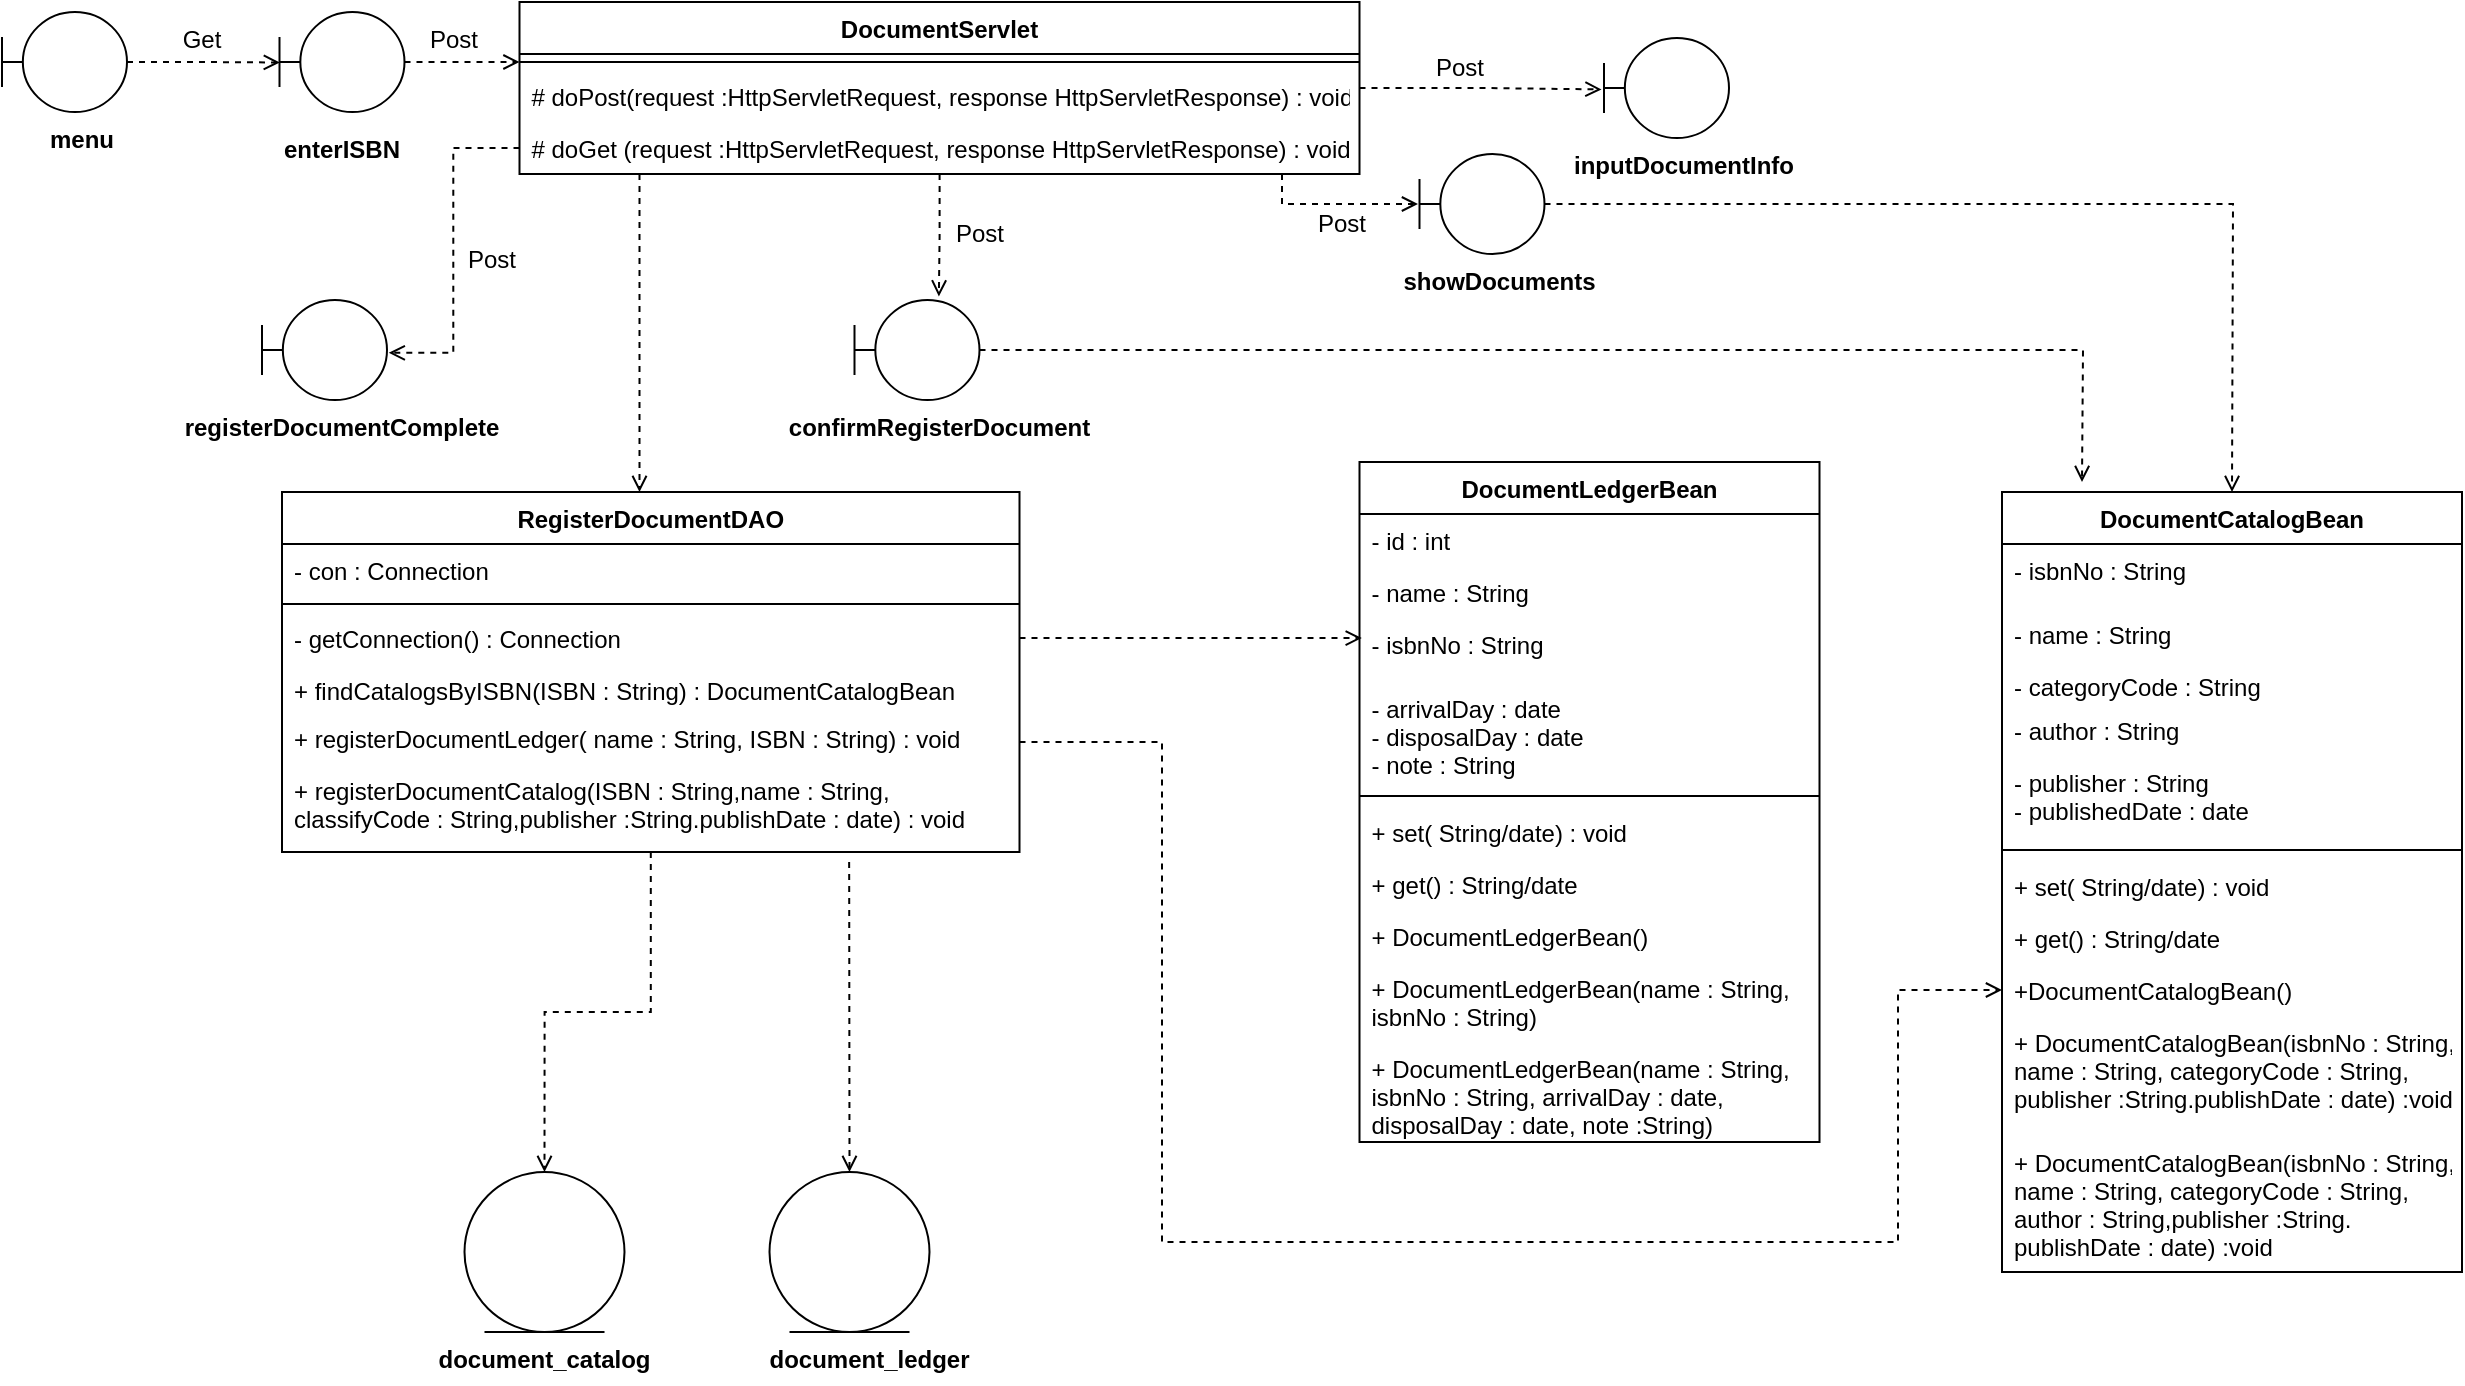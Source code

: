 <mxfile version="14.8.0" type="device" pages="2"><diagram id="A5fC1By8Qf9j3BkY2CJM" name="資料新規登録"><mxGraphModel dx="-37" dy="465" grid="1" gridSize="10" guides="1" tooltips="1" connect="1" arrows="1" fold="1" page="1" pageScale="1" pageWidth="827" pageHeight="1169" math="0" shadow="0"><root><mxCell id="0"/><mxCell id="1" parent="0"/><mxCell id="WpnJX3SnHOd9Xa1z-eNf-1" value="" style="edgeStyle=orthogonalEdgeStyle;rounded=0;orthogonalLoop=1;jettySize=auto;html=1;dashed=1;endArrow=open;endFill=0;exitX=1;exitY=0.5;exitDx=0;exitDy=0;entryX=0.005;entryY=0.313;entryDx=0;entryDy=0;entryPerimeter=0;" parent="1" source="WpnJX3SnHOd9Xa1z-eNf-17" target="WpnJX3SnHOd9Xa1z-eNf-44" edge="1"><mxGeometry relative="1" as="geometry"><mxPoint x="2130" y="1158" as="targetPoint"/></mxGeometry></mxCell><mxCell id="WpnJX3SnHOd9Xa1z-eNf-2" style="edgeStyle=orthogonalEdgeStyle;rounded=0;orthogonalLoop=1;jettySize=auto;html=1;dashed=1;endArrow=open;endFill=0;" parent="1" source="WpnJX3SnHOd9Xa1z-eNf-6" target="WpnJX3SnHOd9Xa1z-eNf-14" edge="1"><mxGeometry relative="1" as="geometry"><Array as="points"><mxPoint x="1788.75" y="936"/><mxPoint x="1788.75" y="936"/></Array></mxGeometry></mxCell><mxCell id="WpnJX3SnHOd9Xa1z-eNf-3" style="edgeStyle=orthogonalEdgeStyle;rounded=0;orthogonalLoop=1;jettySize=auto;html=1;dashed=1;endArrow=open;endFill=0;" parent="1" source="WpnJX3SnHOd9Xa1z-eNf-9" edge="1"><mxGeometry relative="1" as="geometry"><mxPoint x="2178" y="942" as="targetPoint"/><Array as="points"><mxPoint x="2110" y="942"/><mxPoint x="2178" y="942"/></Array></mxGeometry></mxCell><mxCell id="WpnJX3SnHOd9Xa1z-eNf-4" style="edgeStyle=orthogonalEdgeStyle;rounded=0;orthogonalLoop=1;jettySize=auto;html=1;exitX=1;exitY=0.5;exitDx=0;exitDy=0;entryX=-0.02;entryY=0.514;entryDx=0;entryDy=0;entryPerimeter=0;dashed=1;endArrow=open;endFill=0;" parent="1" source="WpnJX3SnHOd9Xa1z-eNf-6" target="WpnJX3SnHOd9Xa1z-eNf-35" edge="1"><mxGeometry relative="1" as="geometry"/></mxCell><mxCell id="WpnJX3SnHOd9Xa1z-eNf-5" style="edgeStyle=orthogonalEdgeStyle;rounded=0;orthogonalLoop=1;jettySize=auto;html=1;entryX=0.675;entryY=-0.036;entryDx=0;entryDy=0;entryPerimeter=0;dashed=1;endArrow=open;endFill=0;" parent="1" source="WpnJX3SnHOd9Xa1z-eNf-6" target="WpnJX3SnHOd9Xa1z-eNf-33" edge="1"><mxGeometry relative="1" as="geometry"/></mxCell><mxCell id="WpnJX3SnHOd9Xa1z-eNf-6" value="DocumentServlet" style="swimlane;fontStyle=1;align=center;verticalAlign=top;childLayout=stackLayout;horizontal=1;startSize=26;horizontalStack=0;resizeParent=1;resizeParentMax=0;resizeLast=0;collapsible=1;marginBottom=0;labelBackgroundColor=#ffffff;" parent="1" vertex="1"><mxGeometry x="1728.75" y="841" width="420" height="86" as="geometry"/></mxCell><mxCell id="WpnJX3SnHOd9Xa1z-eNf-7" value="" style="line;strokeWidth=1;fillColor=none;align=left;verticalAlign=middle;spacingTop=-1;spacingLeft=3;spacingRight=3;rotatable=0;labelPosition=right;points=[];portConstraint=eastwest;" parent="WpnJX3SnHOd9Xa1z-eNf-6" vertex="1"><mxGeometry y="26" width="420" height="8" as="geometry"/></mxCell><mxCell id="WpnJX3SnHOd9Xa1z-eNf-8" value="# doPost(request :HttpServletRequest, response HttpServletResponse) : void" style="text;strokeColor=none;fillColor=none;align=left;verticalAlign=top;spacingLeft=4;spacingRight=4;overflow=hidden;rotatable=0;points=[[0,0.5],[1,0.5]];portConstraint=eastwest;" parent="WpnJX3SnHOd9Xa1z-eNf-6" vertex="1"><mxGeometry y="34" width="420" height="26" as="geometry"/></mxCell><mxCell id="WpnJX3SnHOd9Xa1z-eNf-9" value="# doGet (request :HttpServletRequest, response HttpServletResponse) : void" style="text;strokeColor=none;fillColor=none;align=left;verticalAlign=top;spacingLeft=4;spacingRight=4;overflow=hidden;rotatable=0;points=[[0,0.5],[1,0.5]];portConstraint=eastwest;" parent="WpnJX3SnHOd9Xa1z-eNf-6" vertex="1"><mxGeometry y="60" width="420" height="26" as="geometry"/></mxCell><mxCell id="WpnJX3SnHOd9Xa1z-eNf-10" style="edgeStyle=orthogonalEdgeStyle;rounded=0;orthogonalLoop=1;jettySize=auto;html=1;entryX=0;entryY=0.5;entryDx=0;entryDy=0;entryPerimeter=0;dashed=1;endArrow=open;endFill=0;" parent="1" source="WpnJX3SnHOd9Xa1z-eNf-11" target="WpnJX3SnHOd9Xa1z-eNf-7" edge="1"><mxGeometry relative="1" as="geometry"/></mxCell><mxCell id="WpnJX3SnHOd9Xa1z-eNf-11" value="" style="shape=umlBoundary;whiteSpace=wrap;html=1;labelBackgroundColor=#ffffff;" parent="1" vertex="1"><mxGeometry x="1608.75" y="846" width="62.5" height="50" as="geometry"/></mxCell><mxCell id="WpnJX3SnHOd9Xa1z-eNf-12" style="edgeStyle=orthogonalEdgeStyle;rounded=0;orthogonalLoop=1;jettySize=auto;html=1;entryX=0.5;entryY=0;entryDx=0;entryDy=0;dashed=1;endArrow=open;endFill=0;" parent="1" source="WpnJX3SnHOd9Xa1z-eNf-14" target="WpnJX3SnHOd9Xa1z-eNf-27" edge="1"><mxGeometry relative="1" as="geometry"/></mxCell><mxCell id="WpnJX3SnHOd9Xa1z-eNf-13" style="edgeStyle=orthogonalEdgeStyle;rounded=0;orthogonalLoop=1;jettySize=auto;html=1;entryX=0.5;entryY=0;entryDx=0;entryDy=0;dashed=1;endArrow=open;endFill=0;exitX=0.769;exitY=1.115;exitDx=0;exitDy=0;exitPerimeter=0;" parent="1" source="WpnJX3SnHOd9Xa1z-eNf-20" target="WpnJX3SnHOd9Xa1z-eNf-21" edge="1"><mxGeometry relative="1" as="geometry"><Array as="points"><mxPoint x="1894" y="1281"/><mxPoint x="1894" y="1281"/></Array></mxGeometry></mxCell><mxCell id="WpnJX3SnHOd9Xa1z-eNf-14" value="RegisterDocumentDAO" style="swimlane;fontStyle=1;align=center;verticalAlign=top;childLayout=stackLayout;horizontal=1;startSize=26;horizontalStack=0;resizeParent=1;resizeParentMax=0;resizeLast=0;collapsible=1;marginBottom=0;labelBackgroundColor=#ffffff;" parent="1" vertex="1"><mxGeometry x="1610" y="1086" width="368.75" height="180" as="geometry"/></mxCell><mxCell id="WpnJX3SnHOd9Xa1z-eNf-15" value="- con : Connection " style="text;strokeColor=none;fillColor=none;align=left;verticalAlign=top;spacingLeft=4;spacingRight=4;overflow=hidden;rotatable=0;points=[[0,0.5],[1,0.5]];portConstraint=eastwest;" parent="WpnJX3SnHOd9Xa1z-eNf-14" vertex="1"><mxGeometry y="26" width="368.75" height="26" as="geometry"/></mxCell><mxCell id="WpnJX3SnHOd9Xa1z-eNf-16" value="" style="line;strokeWidth=1;fillColor=none;align=left;verticalAlign=middle;spacingTop=-1;spacingLeft=3;spacingRight=3;rotatable=0;labelPosition=right;points=[];portConstraint=eastwest;" parent="WpnJX3SnHOd9Xa1z-eNf-14" vertex="1"><mxGeometry y="52" width="368.75" height="8" as="geometry"/></mxCell><mxCell id="WpnJX3SnHOd9Xa1z-eNf-17" value="- getConnection() : Connection" style="text;strokeColor=none;fillColor=none;align=left;verticalAlign=top;spacingLeft=4;spacingRight=4;overflow=hidden;rotatable=0;points=[[0,0.5],[1,0.5]];portConstraint=eastwest;" parent="WpnJX3SnHOd9Xa1z-eNf-14" vertex="1"><mxGeometry y="60" width="368.75" height="26" as="geometry"/></mxCell><mxCell id="WpnJX3SnHOd9Xa1z-eNf-18" value="+ findCatalogsByISBN(ISBN : String) : DocumentCatalogBean" style="text;strokeColor=none;fillColor=none;align=left;verticalAlign=top;spacingLeft=4;spacingRight=4;overflow=hidden;rotatable=0;points=[[0,0.5],[1,0.5]];portConstraint=eastwest;" parent="WpnJX3SnHOd9Xa1z-eNf-14" vertex="1"><mxGeometry y="86" width="368.75" height="24" as="geometry"/></mxCell><mxCell id="WpnJX3SnHOd9Xa1z-eNf-19" value="+ registerDocumentLedger( name : String, ISBN : String) : void" style="text;strokeColor=none;fillColor=none;align=left;verticalAlign=top;spacingLeft=4;spacingRight=4;overflow=hidden;rotatable=0;points=[[0,0.5],[1,0.5]];portConstraint=eastwest;" parent="WpnJX3SnHOd9Xa1z-eNf-14" vertex="1"><mxGeometry y="110" width="368.75" height="26" as="geometry"/></mxCell><mxCell id="WpnJX3SnHOd9Xa1z-eNf-20" value="+ registerDocumentCatalog(ISBN : String,name : String, &#10;classifyCode : String,publisher :String.publishDate : date) : void" style="text;strokeColor=none;fillColor=none;align=left;verticalAlign=top;spacingLeft=4;spacingRight=4;overflow=hidden;rotatable=0;points=[[0,0.5],[1,0.5]];portConstraint=eastwest;" parent="WpnJX3SnHOd9Xa1z-eNf-14" vertex="1"><mxGeometry y="136" width="368.75" height="44" as="geometry"/></mxCell><mxCell id="WpnJX3SnHOd9Xa1z-eNf-21" value="" style="ellipse;shape=umlEntity;whiteSpace=wrap;html=1;labelBackgroundColor=#ffffff;" parent="1" vertex="1"><mxGeometry x="1853.75" y="1426" width="80" height="80" as="geometry"/></mxCell><mxCell id="WpnJX3SnHOd9Xa1z-eNf-22" value="enterISBN" style="text;align=center;fontStyle=1;verticalAlign=middle;spacingLeft=3;spacingRight=3;strokeColor=none;rotatable=0;points=[[0,0.5],[1,0.5]];portConstraint=eastwest;labelBackgroundColor=#ffffff;" parent="1" vertex="1"><mxGeometry x="1600" y="901" width="80" height="26" as="geometry"/></mxCell><mxCell id="WpnJX3SnHOd9Xa1z-eNf-23" style="edgeStyle=orthogonalEdgeStyle;rounded=0;orthogonalLoop=1;jettySize=auto;html=1;dashed=1;endArrow=open;endFill=0;" parent="1" source="WpnJX3SnHOd9Xa1z-eNf-24" edge="1"><mxGeometry relative="1" as="geometry"><mxPoint x="2585" y="1086" as="targetPoint"/></mxGeometry></mxCell><mxCell id="WpnJX3SnHOd9Xa1z-eNf-24" value="" style="shape=umlBoundary;whiteSpace=wrap;html=1;labelBackgroundColor=#ffffff;" parent="1" vertex="1"><mxGeometry x="2178.75" y="917" width="62.5" height="50" as="geometry"/></mxCell><mxCell id="WpnJX3SnHOd9Xa1z-eNf-25" value="showDocuments" style="text;align=center;fontStyle=1;verticalAlign=middle;spacingLeft=3;spacingRight=3;strokeColor=none;rotatable=0;points=[[0,0.5],[1,0.5]];portConstraint=eastwest;labelBackgroundColor=#ffffff;" parent="1" vertex="1"><mxGeometry x="2178.75" y="967" width="80" height="26" as="geometry"/></mxCell><mxCell id="WpnJX3SnHOd9Xa1z-eNf-26" value="document_ledger" style="text;align=center;fontStyle=1;verticalAlign=middle;spacingLeft=3;spacingRight=3;strokeColor=none;rotatable=0;points=[[0,0.5],[1,0.5]];portConstraint=eastwest;labelBackgroundColor=#ffffff;" parent="1" vertex="1"><mxGeometry x="1848.75" y="1506" width="110" height="26" as="geometry"/></mxCell><mxCell id="WpnJX3SnHOd9Xa1z-eNf-27" value="" style="ellipse;shape=umlEntity;whiteSpace=wrap;html=1;labelBackgroundColor=#ffffff;" parent="1" vertex="1"><mxGeometry x="1701.25" y="1426" width="80" height="80" as="geometry"/></mxCell><mxCell id="WpnJX3SnHOd9Xa1z-eNf-28" value="document_catalog" style="text;align=center;fontStyle=1;verticalAlign=middle;spacingLeft=3;spacingRight=3;strokeColor=none;rotatable=0;points=[[0,0.5],[1,0.5]];portConstraint=eastwest;labelBackgroundColor=#ffffff;" parent="1" vertex="1"><mxGeometry x="1686.25" y="1506" width="110" height="26" as="geometry"/></mxCell><mxCell id="WpnJX3SnHOd9Xa1z-eNf-29" value="" style="edgeStyle=orthogonalEdgeStyle;rounded=0;orthogonalLoop=1;jettySize=auto;html=1;entryX=0.003;entryY=0.505;entryDx=0;entryDy=0;entryPerimeter=0;dashed=1;endArrow=open;endFill=0;" parent="1" source="WpnJX3SnHOd9Xa1z-eNf-30" target="WpnJX3SnHOd9Xa1z-eNf-11" edge="1"><mxGeometry relative="1" as="geometry"/></mxCell><mxCell id="WpnJX3SnHOd9Xa1z-eNf-30" value="" style="shape=umlBoundary;whiteSpace=wrap;html=1;labelBackgroundColor=#ffffff;" parent="1" vertex="1"><mxGeometry x="1470" y="846" width="62.5" height="50" as="geometry"/></mxCell><mxCell id="WpnJX3SnHOd9Xa1z-eNf-31" value="menu" style="text;align=center;fontStyle=1;verticalAlign=middle;spacingLeft=3;spacingRight=3;strokeColor=none;rotatable=0;points=[[0,0.5],[1,0.5]];portConstraint=eastwest;labelBackgroundColor=#ffffff;" parent="1" vertex="1"><mxGeometry x="1470" y="896" width="80" height="26" as="geometry"/></mxCell><mxCell id="WpnJX3SnHOd9Xa1z-eNf-32" style="edgeStyle=orthogonalEdgeStyle;rounded=0;orthogonalLoop=1;jettySize=auto;html=1;dashed=1;endArrow=open;endFill=0;" parent="1" source="WpnJX3SnHOd9Xa1z-eNf-33" edge="1"><mxGeometry relative="1" as="geometry"><mxPoint x="2510" y="1081" as="targetPoint"/></mxGeometry></mxCell><mxCell id="WpnJX3SnHOd9Xa1z-eNf-33" value="" style="shape=umlBoundary;whiteSpace=wrap;html=1;labelBackgroundColor=#ffffff;" parent="1" vertex="1"><mxGeometry x="1896.25" y="990" width="62.5" height="50" as="geometry"/></mxCell><mxCell id="WpnJX3SnHOd9Xa1z-eNf-34" value="confirmRegisterDocument" style="text;align=center;fontStyle=1;verticalAlign=middle;spacingLeft=3;spacingRight=3;strokeColor=none;rotatable=0;points=[[0,0.5],[1,0.5]];portConstraint=eastwest;labelBackgroundColor=#ffffff;" parent="1" vertex="1"><mxGeometry x="1853.75" y="1040" width="170" height="26" as="geometry"/></mxCell><mxCell id="WpnJX3SnHOd9Xa1z-eNf-35" value="" style="shape=umlBoundary;whiteSpace=wrap;html=1;labelBackgroundColor=#ffffff;" parent="1" vertex="1"><mxGeometry x="2271" y="859" width="62.5" height="50" as="geometry"/></mxCell><mxCell id="WpnJX3SnHOd9Xa1z-eNf-36" value="inputDocumentInfo" style="text;align=center;fontStyle=1;verticalAlign=middle;spacingLeft=3;spacingRight=3;strokeColor=none;rotatable=0;points=[[0,0.5],[1,0.5]];portConstraint=eastwest;labelBackgroundColor=#ffffff;" parent="1" vertex="1"><mxGeometry x="2271" y="909" width="80" height="26" as="geometry"/></mxCell><mxCell id="WpnJX3SnHOd9Xa1z-eNf-37" value="" style="shape=umlBoundary;whiteSpace=wrap;html=1;labelBackgroundColor=#ffffff;" parent="1" vertex="1"><mxGeometry x="1600" y="990" width="62.5" height="50" as="geometry"/></mxCell><mxCell id="WpnJX3SnHOd9Xa1z-eNf-38" value="registerDocumentComplete" style="text;align=center;fontStyle=1;verticalAlign=middle;spacingLeft=3;spacingRight=3;strokeColor=none;rotatable=0;points=[[0,0.5],[1,0.5]];portConstraint=eastwest;labelBackgroundColor=#ffffff;" parent="1" vertex="1"><mxGeometry x="1600" y="1040" width="80" height="26" as="geometry"/></mxCell><mxCell id="WpnJX3SnHOd9Xa1z-eNf-39" style="edgeStyle=orthogonalEdgeStyle;rounded=0;orthogonalLoop=1;jettySize=auto;html=1;entryX=0;entryY=0.5;entryDx=0;entryDy=0;dashed=1;endArrow=open;endFill=0;" parent="1" source="WpnJX3SnHOd9Xa1z-eNf-19" edge="1"><mxGeometry relative="1" as="geometry"><mxPoint x="2470" y="1335" as="targetPoint"/><Array as="points"><mxPoint x="2050" y="1211"/><mxPoint x="2050" y="1461"/><mxPoint x="2418" y="1461"/><mxPoint x="2418" y="1335"/></Array></mxGeometry></mxCell><mxCell id="WpnJX3SnHOd9Xa1z-eNf-40" style="edgeStyle=orthogonalEdgeStyle;rounded=0;orthogonalLoop=1;jettySize=auto;html=1;entryX=1.014;entryY=0.528;entryDx=0;entryDy=0;entryPerimeter=0;dashed=1;endArrow=open;endFill=0;" parent="1" source="WpnJX3SnHOd9Xa1z-eNf-9" target="WpnJX3SnHOd9Xa1z-eNf-37" edge="1"><mxGeometry relative="1" as="geometry"/></mxCell><mxCell id="WpnJX3SnHOd9Xa1z-eNf-41" value="DocumentLedgerBean" style="swimlane;fontStyle=1;align=center;verticalAlign=top;childLayout=stackLayout;horizontal=1;startSize=26;horizontalStack=0;resizeParent=1;resizeParentMax=0;resizeLast=0;collapsible=1;marginBottom=0;labelBackgroundColor=#ffffff;" parent="1" vertex="1"><mxGeometry x="2148.75" y="1071" width="230" height="340" as="geometry"/></mxCell><mxCell id="WpnJX3SnHOd9Xa1z-eNf-42" value="- id : int" style="text;strokeColor=none;fillColor=none;align=left;verticalAlign=top;spacingLeft=4;spacingRight=4;overflow=hidden;rotatable=0;points=[[0,0.5],[1,0.5]];portConstraint=eastwest;" parent="WpnJX3SnHOd9Xa1z-eNf-41" vertex="1"><mxGeometry y="26" width="230" height="26" as="geometry"/></mxCell><mxCell id="WpnJX3SnHOd9Xa1z-eNf-43" value="- name : String" style="text;strokeColor=none;fillColor=none;align=left;verticalAlign=top;spacingLeft=4;spacingRight=4;overflow=hidden;rotatable=0;points=[[0,0.5],[1,0.5]];portConstraint=eastwest;" parent="WpnJX3SnHOd9Xa1z-eNf-41" vertex="1"><mxGeometry y="52" width="230" height="26" as="geometry"/></mxCell><mxCell id="WpnJX3SnHOd9Xa1z-eNf-44" value="- isbnNo : String" style="text;strokeColor=none;fillColor=none;align=left;verticalAlign=top;spacingLeft=4;spacingRight=4;overflow=hidden;rotatable=0;points=[[0,0.5],[1,0.5]];portConstraint=eastwest;" parent="WpnJX3SnHOd9Xa1z-eNf-41" vertex="1"><mxGeometry y="78" width="230" height="32" as="geometry"/></mxCell><mxCell id="WpnJX3SnHOd9Xa1z-eNf-45" value="- arrivalDay : date&#10;- disposalDay : date&#10;- note : String" style="text;strokeColor=none;fillColor=none;align=left;verticalAlign=top;spacingLeft=4;spacingRight=4;overflow=hidden;rotatable=0;points=[[0,0.5],[1,0.5]];portConstraint=eastwest;" parent="WpnJX3SnHOd9Xa1z-eNf-41" vertex="1"><mxGeometry y="110" width="230" height="52" as="geometry"/></mxCell><mxCell id="WpnJX3SnHOd9Xa1z-eNf-46" value="" style="line;strokeWidth=1;fillColor=none;align=left;verticalAlign=middle;spacingTop=-1;spacingLeft=3;spacingRight=3;rotatable=0;labelPosition=right;points=[];portConstraint=eastwest;" parent="WpnJX3SnHOd9Xa1z-eNf-41" vertex="1"><mxGeometry y="162" width="230" height="10" as="geometry"/></mxCell><mxCell id="WpnJX3SnHOd9Xa1z-eNf-47" value="+ set( String/date) : void" style="text;strokeColor=none;fillColor=none;align=left;verticalAlign=top;spacingLeft=4;spacingRight=4;overflow=hidden;rotatable=0;points=[[0,0.5],[1,0.5]];portConstraint=eastwest;" parent="WpnJX3SnHOd9Xa1z-eNf-41" vertex="1"><mxGeometry y="172" width="230" height="26" as="geometry"/></mxCell><mxCell id="WpnJX3SnHOd9Xa1z-eNf-48" value="+ get() : String/date" style="text;strokeColor=none;fillColor=none;align=left;verticalAlign=top;spacingLeft=4;spacingRight=4;overflow=hidden;rotatable=0;points=[[0,0.5],[1,0.5]];portConstraint=eastwest;" parent="WpnJX3SnHOd9Xa1z-eNf-41" vertex="1"><mxGeometry y="198" width="230" height="26" as="geometry"/></mxCell><mxCell id="WpnJX3SnHOd9Xa1z-eNf-49" value="+ DocumentLedgerBean()" style="text;strokeColor=none;fillColor=none;align=left;verticalAlign=top;spacingLeft=4;spacingRight=4;overflow=hidden;rotatable=0;points=[[0,0.5],[1,0.5]];portConstraint=eastwest;" parent="WpnJX3SnHOd9Xa1z-eNf-41" vertex="1"><mxGeometry y="224" width="230" height="26" as="geometry"/></mxCell><mxCell id="WpnJX3SnHOd9Xa1z-eNf-50" value="+ DocumentLedgerBean(name : String, &#10;isbnNo : String)" style="text;strokeColor=none;fillColor=none;align=left;verticalAlign=top;spacingLeft=4;spacingRight=4;overflow=hidden;rotatable=0;points=[[0,0.5],[1,0.5]];portConstraint=eastwest;" parent="WpnJX3SnHOd9Xa1z-eNf-41" vertex="1"><mxGeometry y="250" width="230" height="40" as="geometry"/></mxCell><mxCell id="WpnJX3SnHOd9Xa1z-eNf-51" value="+ DocumentLedgerBean(name : String, &#10;isbnNo : String, arrivalDay : date,&#10;disposalDay : date, note :String)" style="text;strokeColor=none;fillColor=none;align=left;verticalAlign=top;spacingLeft=4;spacingRight=4;overflow=hidden;rotatable=0;points=[[0,0.5],[1,0.5]];portConstraint=eastwest;" parent="WpnJX3SnHOd9Xa1z-eNf-41" vertex="1"><mxGeometry y="290" width="230" height="50" as="geometry"/></mxCell><mxCell id="WpnJX3SnHOd9Xa1z-eNf-52" value="DocumentCatalogBean" style="swimlane;fontStyle=1;align=center;verticalAlign=top;childLayout=stackLayout;horizontal=1;startSize=26;horizontalStack=0;resizeParent=1;resizeParentMax=0;resizeLast=0;collapsible=1;marginBottom=0;labelBackgroundColor=#ffffff;" parent="1" vertex="1"><mxGeometry x="2470" y="1086" width="230" height="390" as="geometry"/></mxCell><mxCell id="WpnJX3SnHOd9Xa1z-eNf-53" value="- isbnNo : String" style="text;strokeColor=none;fillColor=none;align=left;verticalAlign=top;spacingLeft=4;spacingRight=4;overflow=hidden;rotatable=0;points=[[0,0.5],[1,0.5]];portConstraint=eastwest;" parent="WpnJX3SnHOd9Xa1z-eNf-52" vertex="1"><mxGeometry y="26" width="230" height="32" as="geometry"/></mxCell><mxCell id="WpnJX3SnHOd9Xa1z-eNf-54" value="- name : String" style="text;strokeColor=none;fillColor=none;align=left;verticalAlign=top;spacingLeft=4;spacingRight=4;overflow=hidden;rotatable=0;points=[[0,0.5],[1,0.5]];portConstraint=eastwest;" parent="WpnJX3SnHOd9Xa1z-eNf-52" vertex="1"><mxGeometry y="58" width="230" height="26" as="geometry"/></mxCell><mxCell id="WpnJX3SnHOd9Xa1z-eNf-55" value="- categoryCode : String" style="text;strokeColor=none;fillColor=none;align=left;verticalAlign=top;spacingLeft=4;spacingRight=4;overflow=hidden;rotatable=0;points=[[0,0.5],[1,0.5]];portConstraint=eastwest;" parent="WpnJX3SnHOd9Xa1z-eNf-52" vertex="1"><mxGeometry y="84" width="230" height="22" as="geometry"/></mxCell><mxCell id="WpnJX3SnHOd9Xa1z-eNf-56" value="- author : String" style="text;strokeColor=none;fillColor=none;align=left;verticalAlign=top;spacingLeft=4;spacingRight=4;overflow=hidden;rotatable=0;points=[[0,0.5],[1,0.5]];portConstraint=eastwest;" parent="WpnJX3SnHOd9Xa1z-eNf-52" vertex="1"><mxGeometry y="106" width="230" height="26" as="geometry"/></mxCell><mxCell id="WpnJX3SnHOd9Xa1z-eNf-57" value="- publisher : String&#10;- publishedDate : date" style="text;strokeColor=none;fillColor=none;align=left;verticalAlign=top;spacingLeft=4;spacingRight=4;overflow=hidden;rotatable=0;points=[[0,0.5],[1,0.5]];portConstraint=eastwest;" parent="WpnJX3SnHOd9Xa1z-eNf-52" vertex="1"><mxGeometry y="132" width="230" height="42" as="geometry"/></mxCell><mxCell id="WpnJX3SnHOd9Xa1z-eNf-58" value="" style="line;strokeWidth=1;fillColor=none;align=left;verticalAlign=middle;spacingTop=-1;spacingLeft=3;spacingRight=3;rotatable=0;labelPosition=right;points=[];portConstraint=eastwest;" parent="WpnJX3SnHOd9Xa1z-eNf-52" vertex="1"><mxGeometry y="174" width="230" height="10" as="geometry"/></mxCell><mxCell id="WpnJX3SnHOd9Xa1z-eNf-59" value="+ set( String/date) : void" style="text;strokeColor=none;fillColor=none;align=left;verticalAlign=top;spacingLeft=4;spacingRight=4;overflow=hidden;rotatable=0;points=[[0,0.5],[1,0.5]];portConstraint=eastwest;" parent="WpnJX3SnHOd9Xa1z-eNf-52" vertex="1"><mxGeometry y="184" width="230" height="26" as="geometry"/></mxCell><mxCell id="WpnJX3SnHOd9Xa1z-eNf-60" value="+ get() : String/date" style="text;strokeColor=none;fillColor=none;align=left;verticalAlign=top;spacingLeft=4;spacingRight=4;overflow=hidden;rotatable=0;points=[[0,0.5],[1,0.5]];portConstraint=eastwest;" parent="WpnJX3SnHOd9Xa1z-eNf-52" vertex="1"><mxGeometry y="210" width="230" height="26" as="geometry"/></mxCell><mxCell id="WpnJX3SnHOd9Xa1z-eNf-61" value="+DocumentCatalogBean()" style="text;strokeColor=none;fillColor=none;align=left;verticalAlign=top;spacingLeft=4;spacingRight=4;overflow=hidden;rotatable=0;points=[[0,0.5],[1,0.5]];portConstraint=eastwest;" parent="WpnJX3SnHOd9Xa1z-eNf-52" vertex="1"><mxGeometry y="236" width="230" height="26" as="geometry"/></mxCell><mxCell id="WpnJX3SnHOd9Xa1z-eNf-62" value="+ DocumentCatalogBean(isbnNo : String,&#10;name : String, categoryCode : String,&#10;publisher :String.publishDate : date) :void" style="text;strokeColor=none;fillColor=none;align=left;verticalAlign=top;spacingLeft=4;spacingRight=4;overflow=hidden;rotatable=0;points=[[0,0.5],[1,0.5]];portConstraint=eastwest;" parent="WpnJX3SnHOd9Xa1z-eNf-52" vertex="1"><mxGeometry y="262" width="230" height="60" as="geometry"/></mxCell><mxCell id="WpnJX3SnHOd9Xa1z-eNf-63" value="+ DocumentCatalogBean(isbnNo : String,&#10;name : String, categoryCode : String,&#10;author : String,publisher :String.&#10;publishDate : date) :void" style="text;strokeColor=none;fillColor=none;align=left;verticalAlign=top;spacingLeft=4;spacingRight=4;overflow=hidden;rotatable=0;points=[[0,0.5],[1,0.5]];portConstraint=eastwest;" parent="WpnJX3SnHOd9Xa1z-eNf-52" vertex="1"><mxGeometry y="322" width="230" height="68" as="geometry"/></mxCell><mxCell id="-AGKNkcHRKi0IuU8YPHA-1" value="Post" style="text;html=1;strokeColor=none;fillColor=none;align=center;verticalAlign=middle;whiteSpace=wrap;rounded=0;" parent="1" vertex="1"><mxGeometry x="1676" y="850" width="40" height="20" as="geometry"/></mxCell><mxCell id="-AGKNkcHRKi0IuU8YPHA-2" value="Get" style="text;html=1;strokeColor=none;fillColor=none;align=center;verticalAlign=middle;whiteSpace=wrap;rounded=0;" parent="1" vertex="1"><mxGeometry x="1550" y="850" width="40" height="20" as="geometry"/></mxCell><mxCell id="-AGKNkcHRKi0IuU8YPHA-3" value="Post" style="text;html=1;strokeColor=none;fillColor=none;align=center;verticalAlign=middle;whiteSpace=wrap;rounded=0;" parent="1" vertex="1"><mxGeometry x="1938.75" y="947" width="40" height="20" as="geometry"/></mxCell><mxCell id="-AGKNkcHRKi0IuU8YPHA-4" value="Post" style="text;html=1;strokeColor=none;fillColor=none;align=center;verticalAlign=middle;whiteSpace=wrap;rounded=0;" parent="1" vertex="1"><mxGeometry x="1694.75" y="960" width="40" height="20" as="geometry"/></mxCell><mxCell id="-AGKNkcHRKi0IuU8YPHA-6" value="Post" style="text;html=1;strokeColor=none;fillColor=none;align=center;verticalAlign=middle;whiteSpace=wrap;rounded=0;" parent="1" vertex="1"><mxGeometry x="2178.75" y="864" width="40" height="20" as="geometry"/></mxCell><mxCell id="-AGKNkcHRKi0IuU8YPHA-7" value="Post" style="text;html=1;strokeColor=none;fillColor=none;align=center;verticalAlign=middle;whiteSpace=wrap;rounded=0;" parent="1" vertex="1"><mxGeometry x="2120" y="942" width="40" height="20" as="geometry"/></mxCell></root></mxGraphModel></diagram><diagram name="資料検索・更新・削除" id="WSsRvxjURhPUGSXmnATv"><mxGraphModel dx="1580" dy="930" grid="1" gridSize="10" guides="1" tooltips="1" connect="1" arrows="1" fold="1" page="1" pageScale="1" pageWidth="827" pageHeight="1169" math="0" shadow="0"><root><mxCell id="ZT-fm7u5AV70jY9yjnXY-0"/><mxCell id="ZT-fm7u5AV70jY9yjnXY-1" parent="ZT-fm7u5AV70jY9yjnXY-0"/><mxCell id="ZT-fm7u5AV70jY9yjnXY-4" style="edgeStyle=orthogonalEdgeStyle;rounded=0;orthogonalLoop=1;jettySize=auto;html=1;entryX=-0.01;entryY=0.619;entryDx=0;entryDy=0;entryPerimeter=0;dashed=1;endArrow=open;endFill=0;" parent="ZT-fm7u5AV70jY9yjnXY-1" target="ZT-fm7u5AV70jY9yjnXY-32" edge="1"><mxGeometry relative="1" as="geometry"><Array as="points"><mxPoint x="974" y="111"/></Array><mxPoint x="974" y="190" as="sourcePoint"/></mxGeometry></mxCell><mxCell id="ZT-fm7u5AV70jY9yjnXY-5" style="edgeStyle=orthogonalEdgeStyle;rounded=0;orthogonalLoop=1;jettySize=auto;html=1;dashed=1;endArrow=open;endFill=0;exitX=1;exitY=0.25;exitDx=0;exitDy=0;" parent="ZT-fm7u5AV70jY9yjnXY-1" source="ZT-fm7u5AV70jY9yjnXY-6" edge="1"><mxGeometry relative="1" as="geometry"><mxPoint x="1226" y="84" as="targetPoint"/><Array as="points"><mxPoint x="1128" y="212"/><mxPoint x="1128" y="84"/><mxPoint x="1226" y="84"/></Array></mxGeometry></mxCell><mxCell id="yeaLKb_1wwX-28K6dvmK-0" style="edgeStyle=orthogonalEdgeStyle;rounded=0;orthogonalLoop=1;jettySize=auto;html=1;exitX=0.89;exitY=0.989;exitDx=0;exitDy=0;dashed=1;endArrow=open;endFill=0;exitPerimeter=0;" parent="ZT-fm7u5AV70jY9yjnXY-1" source="ZT-fm7u5AV70jY9yjnXY-8" target="ZT-fm7u5AV70jY9yjnXY-47" edge="1"><mxGeometry relative="1" as="geometry"/></mxCell><mxCell id="yeaLKb_1wwX-28K6dvmK-3" style="edgeStyle=orthogonalEdgeStyle;rounded=0;orthogonalLoop=1;jettySize=auto;html=1;entryX=-0.008;entryY=0.553;entryDx=0;entryDy=0;entryPerimeter=0;dashed=1;endArrow=open;endFill=0;exitX=1;exitY=0.5;exitDx=0;exitDy=0;" parent="ZT-fm7u5AV70jY9yjnXY-1" source="ZT-fm7u5AV70jY9yjnXY-8" target="ZT-fm7u5AV70jY9yjnXY-44" edge="1"><mxGeometry relative="1" as="geometry"/></mxCell><mxCell id="yeaLKb_1wwX-28K6dvmK-6" style="edgeStyle=orthogonalEdgeStyle;rounded=0;orthogonalLoop=1;jettySize=auto;html=1;dashed=1;endArrow=open;endFill=0;entryX=0;entryY=0.5;entryDx=0;entryDy=0;" parent="ZT-fm7u5AV70jY9yjnXY-1" source="ZT-fm7u5AV70jY9yjnXY-6" target="2iNHZsvBn-vi5c7cYGkr-5" edge="1"><mxGeometry relative="1" as="geometry"><mxPoint x="1460" y="280" as="targetPoint"/><Array as="points"><mxPoint x="1290" y="250"/><mxPoint x="1290" y="365"/></Array></mxGeometry></mxCell><mxCell id="yeaLKb_1wwX-28K6dvmK-17" style="edgeStyle=orthogonalEdgeStyle;rounded=0;orthogonalLoop=1;jettySize=auto;html=1;entryX=0.5;entryY=0;entryDx=0;entryDy=0;dashed=1;endArrow=open;endFill=0;" parent="ZT-fm7u5AV70jY9yjnXY-1" source="ZT-fm7u5AV70jY9yjnXY-6" target="yeaLKb_1wwX-28K6dvmK-9" edge="1"><mxGeometry relative="1" as="geometry"/></mxCell><mxCell id="LhZ0vyK0GXUosRt7Ok3t-3" style="edgeStyle=orthogonalEdgeStyle;rounded=0;orthogonalLoop=1;jettySize=auto;html=1;dashed=1;endArrow=open;endFill=0;" parent="ZT-fm7u5AV70jY9yjnXY-1" target="LhZ0vyK0GXUosRt7Ok3t-0" edge="1"><mxGeometry relative="1" as="geometry"><mxPoint x="901" y="280" as="sourcePoint"/><Array as="points"><mxPoint x="900" y="279"/><mxPoint x="901" y="279"/></Array></mxGeometry></mxCell><mxCell id="ZT-fm7u5AV70jY9yjnXY-6" value="DocumentServlet" style="swimlane;fontStyle=1;align=center;verticalAlign=top;childLayout=stackLayout;horizontal=1;startSize=26;horizontalStack=0;resizeParent=1;resizeParentMax=0;resizeLast=0;collapsible=1;marginBottom=0;labelBackgroundColor=#ffffff;" parent="ZT-fm7u5AV70jY9yjnXY-1" vertex="1"><mxGeometry x="320" y="190" width="710" height="86" as="geometry"/></mxCell><mxCell id="ZT-fm7u5AV70jY9yjnXY-7" value="" style="line;strokeWidth=1;fillColor=none;align=left;verticalAlign=middle;spacingTop=-1;spacingLeft=3;spacingRight=3;rotatable=0;labelPosition=right;points=[];portConstraint=eastwest;" parent="ZT-fm7u5AV70jY9yjnXY-6" vertex="1"><mxGeometry y="26" width="710" height="8" as="geometry"/></mxCell><mxCell id="LhZ0vyK0GXUosRt7Ok3t-4" value="# doPost(request :HttpServletRequest, response HttpServletResponse) : void" style="text;strokeColor=none;fillColor=none;align=left;verticalAlign=top;spacingLeft=4;spacingRight=4;overflow=hidden;rotatable=0;points=[[0,0.5],[1,0.5]];portConstraint=eastwest;" parent="ZT-fm7u5AV70jY9yjnXY-6" vertex="1"><mxGeometry y="34" width="710" height="26" as="geometry"/></mxCell><mxCell id="ZT-fm7u5AV70jY9yjnXY-8" value="# doGet (request :HttpServletRequest, response HttpServletResponse) : void" style="text;strokeColor=none;fillColor=none;align=left;verticalAlign=top;spacingLeft=4;spacingRight=4;overflow=hidden;rotatable=0;points=[[0,0.5],[1,0.5]];portConstraint=eastwest;" parent="ZT-fm7u5AV70jY9yjnXY-6" vertex="1"><mxGeometry y="60" width="710" height="26" as="geometry"/></mxCell><mxCell id="ZT-fm7u5AV70jY9yjnXY-9" style="edgeStyle=orthogonalEdgeStyle;rounded=0;orthogonalLoop=1;jettySize=auto;html=1;dashed=1;endArrow=open;endFill=0;" parent="ZT-fm7u5AV70jY9yjnXY-1" source="ZT-fm7u5AV70jY9yjnXY-10" edge="1"><mxGeometry relative="1" as="geometry"><mxPoint x="680" y="180" as="targetPoint"/></mxGeometry></mxCell><mxCell id="ZT-fm7u5AV70jY9yjnXY-10" value="" style="shape=umlBoundary;whiteSpace=wrap;html=1;labelBackgroundColor=#ffffff;" parent="ZT-fm7u5AV70jY9yjnXY-1" vertex="1"><mxGeometry x="458.75" y="100" width="62.5" height="50" as="geometry"/></mxCell><mxCell id="ZT-fm7u5AV70jY9yjnXY-30" value="" style="ellipse;shape=umlEntity;whiteSpace=wrap;html=1;labelBackgroundColor=#ffffff;" parent="ZT-fm7u5AV70jY9yjnXY-1" vertex="1"><mxGeometry x="505" y="514" width="80" height="80" as="geometry"/></mxCell><mxCell id="ZT-fm7u5AV70jY9yjnXY-31" value="searchDocument" style="text;align=center;fontStyle=1;verticalAlign=middle;spacingLeft=3;spacingRight=3;strokeColor=none;rotatable=0;points=[[0,0.5],[1,0.5]];portConstraint=eastwest;labelBackgroundColor=#ffffff;" parent="ZT-fm7u5AV70jY9yjnXY-1" vertex="1"><mxGeometry x="450" y="155" width="80" height="26" as="geometry"/></mxCell><mxCell id="ZT-fm7u5AV70jY9yjnXY-32" value="" style="shape=umlBoundary;whiteSpace=wrap;html=1;labelBackgroundColor=#ffffff;" parent="ZT-fm7u5AV70jY9yjnXY-1" vertex="1"><mxGeometry x="999.37" y="80" width="62.5" height="50" as="geometry"/></mxCell><mxCell id="ZT-fm7u5AV70jY9yjnXY-33" value="updateDocumentComplete" style="text;align=center;fontStyle=1;verticalAlign=middle;spacingLeft=3;spacingRight=3;strokeColor=none;rotatable=0;points=[[0,0.5],[1,0.5]];portConstraint=eastwest;labelBackgroundColor=#ffffff;" parent="ZT-fm7u5AV70jY9yjnXY-1" vertex="1"><mxGeometry x="980.0" y="130" width="101.25" height="26" as="geometry"/></mxCell><mxCell id="yeaLKb_1wwX-28K6dvmK-5" style="edgeStyle=orthogonalEdgeStyle;rounded=0;orthogonalLoop=1;jettySize=auto;html=1;dashed=1;endArrow=open;endFill=0;entryX=0.348;entryY=1;entryDx=0;entryDy=0;entryPerimeter=0;" parent="ZT-fm7u5AV70jY9yjnXY-1" source="ZT-fm7u5AV70jY9yjnXY-34" target="qEeLDu3KhRSsYUMwv6XN-43" edge="1"><mxGeometry relative="1" as="geometry"><mxPoint x="865" y="830" as="targetPoint"/><Array as="points"><mxPoint x="1750" y="84"/><mxPoint x="1750" y="980"/><mxPoint x="750" y="980"/></Array></mxGeometry></mxCell><mxCell id="ZT-fm7u5AV70jY9yjnXY-34" value="" style="shape=umlBoundary;whiteSpace=wrap;html=1;labelBackgroundColor=#ffffff;" parent="ZT-fm7u5AV70jY9yjnXY-1" vertex="1"><mxGeometry x="1226.25" y="59" width="62.5" height="50" as="geometry"/></mxCell><mxCell id="ZT-fm7u5AV70jY9yjnXY-35" value="inputUpdateLedger" style="text;align=center;fontStyle=1;verticalAlign=middle;spacingLeft=3;spacingRight=3;strokeColor=none;rotatable=0;points=[[0,0.5],[1,0.5]];portConstraint=eastwest;labelBackgroundColor=#ffffff;" parent="ZT-fm7u5AV70jY9yjnXY-1" vertex="1"><mxGeometry x="1226.25" y="109" width="80" height="26" as="geometry"/></mxCell><mxCell id="ZT-fm7u5AV70jY9yjnXY-36" value="document_ledger" style="text;align=center;fontStyle=1;verticalAlign=middle;spacingLeft=3;spacingRight=3;strokeColor=none;rotatable=0;points=[[0,0.5],[1,0.5]];portConstraint=eastwest;labelBackgroundColor=#ffffff;" parent="ZT-fm7u5AV70jY9yjnXY-1" vertex="1"><mxGeometry x="500" y="594" width="110" height="26" as="geometry"/></mxCell><mxCell id="ZT-fm7u5AV70jY9yjnXY-37" value="" style="ellipse;shape=umlEntity;whiteSpace=wrap;html=1;labelBackgroundColor=#ffffff;" parent="ZT-fm7u5AV70jY9yjnXY-1" vertex="1"><mxGeometry x="343.75" y="434" width="80" height="80" as="geometry"/></mxCell><mxCell id="ZT-fm7u5AV70jY9yjnXY-38" value="document_catalog" style="text;align=center;fontStyle=1;verticalAlign=middle;spacingLeft=3;spacingRight=3;strokeColor=none;rotatable=0;points=[[0,0.5],[1,0.5]];portConstraint=eastwest;labelBackgroundColor=#ffffff;" parent="ZT-fm7u5AV70jY9yjnXY-1" vertex="1"><mxGeometry x="328.75" y="514" width="110" height="26" as="geometry"/></mxCell><mxCell id="ZT-fm7u5AV70jY9yjnXY-39" value="" style="edgeStyle=orthogonalEdgeStyle;rounded=0;orthogonalLoop=1;jettySize=auto;html=1;entryX=-0.002;entryY=0.504;entryDx=0;entryDy=0;entryPerimeter=0;dashed=1;endArrow=open;endFill=0;" parent="ZT-fm7u5AV70jY9yjnXY-1" source="ZT-fm7u5AV70jY9yjnXY-40" target="ZT-fm7u5AV70jY9yjnXY-10" edge="1"><mxGeometry relative="1" as="geometry"><Array as="points"><mxPoint x="459" y="125"/></Array></mxGeometry></mxCell><mxCell id="ZT-fm7u5AV70jY9yjnXY-40" value="" style="shape=umlBoundary;whiteSpace=wrap;html=1;labelBackgroundColor=#ffffff;" parent="ZT-fm7u5AV70jY9yjnXY-1" vertex="1"><mxGeometry x="328.75" y="100" width="62.5" height="50" as="geometry"/></mxCell><mxCell id="ZT-fm7u5AV70jY9yjnXY-41" value="menu" style="text;align=center;fontStyle=1;verticalAlign=middle;spacingLeft=3;spacingRight=3;strokeColor=none;rotatable=0;points=[[0,0.5],[1,0.5]];portConstraint=eastwest;labelBackgroundColor=#ffffff;" parent="ZT-fm7u5AV70jY9yjnXY-1" vertex="1"><mxGeometry x="320" y="155" width="80" height="26" as="geometry"/></mxCell><mxCell id="yeaLKb_1wwX-28K6dvmK-4" style="edgeStyle=orthogonalEdgeStyle;rounded=0;orthogonalLoop=1;jettySize=auto;html=1;entryX=1;entryY=0.5;entryDx=0;entryDy=0;dashed=1;endArrow=open;endFill=0;exitX=0.997;exitY=0.41;exitDx=0;exitDy=0;exitPerimeter=0;" parent="ZT-fm7u5AV70jY9yjnXY-1" source="ZT-fm7u5AV70jY9yjnXY-44" target="qEeLDu3KhRSsYUMwv6XN-15" edge="1"><mxGeometry relative="1" as="geometry"><mxPoint x="1180.63" y="659" as="targetPoint"/></mxGeometry></mxCell><mxCell id="ZT-fm7u5AV70jY9yjnXY-44" value="" style="shape=umlBoundary;whiteSpace=wrap;html=1;labelBackgroundColor=#ffffff;" parent="ZT-fm7u5AV70jY9yjnXY-1" vertex="1"><mxGeometry x="1163.75" y="270" width="62.5" height="50" as="geometry"/></mxCell><mxCell id="ZT-fm7u5AV70jY9yjnXY-46" value="inputUpdateCatalog" style="text;align=center;fontStyle=1;verticalAlign=middle;spacingLeft=3;spacingRight=3;strokeColor=none;rotatable=0;points=[[0,0.5],[1,0.5]];portConstraint=eastwest;labelBackgroundColor=#ffffff;" parent="ZT-fm7u5AV70jY9yjnXY-1" vertex="1"><mxGeometry x="1120" y="326.5" width="150" height="16.5" as="geometry"/></mxCell><mxCell id="yeaLKb_1wwX-28K6dvmK-1" style="edgeStyle=orthogonalEdgeStyle;rounded=0;orthogonalLoop=1;jettySize=auto;html=1;entryX=1.005;entryY=0.157;entryDx=0;entryDy=0;dashed=1;endArrow=open;endFill=0;entryPerimeter=0;" parent="ZT-fm7u5AV70jY9yjnXY-1" source="ZT-fm7u5AV70jY9yjnXY-47" target="qEeLDu3KhRSsYUMwv6XN-4" edge="1"><mxGeometry relative="1" as="geometry"><mxPoint x="945.99" y="652.132" as="targetPoint"/><Array as="points"><mxPoint x="989" y="490"/><mxPoint x="940" y="490"/><mxPoint x="940" y="657"/></Array></mxGeometry></mxCell><mxCell id="yeaLKb_1wwX-28K6dvmK-2" style="edgeStyle=orthogonalEdgeStyle;rounded=0;orthogonalLoop=1;jettySize=auto;html=1;dashed=1;endArrow=open;endFill=0;entryX=0.5;entryY=0;entryDx=0;entryDy=0;" parent="ZT-fm7u5AV70jY9yjnXY-1" source="ZT-fm7u5AV70jY9yjnXY-47" target="qEeLDu3KhRSsYUMwv6XN-10" edge="1"><mxGeometry relative="1" as="geometry"><mxPoint x="1180.63" y="582" as="targetPoint"/><Array as="points"><mxPoint x="1085" y="318"/></Array></mxGeometry></mxCell><mxCell id="ZT-fm7u5AV70jY9yjnXY-47" value="" style="shape=umlBoundary;whiteSpace=wrap;html=1;labelBackgroundColor=#ffffff;" parent="ZT-fm7u5AV70jY9yjnXY-1" vertex="1"><mxGeometry x="958.37" y="300" width="62.5" height="50" as="geometry"/></mxCell><mxCell id="ZT-fm7u5AV70jY9yjnXY-48" value="showSearchedDocuments" style="text;align=center;fontStyle=1;verticalAlign=middle;spacingLeft=3;spacingRight=3;strokeColor=none;rotatable=0;points=[[0,0.5],[1,0.5]];portConstraint=eastwest;labelBackgroundColor=#ffffff;" parent="ZT-fm7u5AV70jY9yjnXY-1" vertex="1"><mxGeometry x="899" y="343" width="181.25" height="26" as="geometry"/></mxCell><mxCell id="yeaLKb_1wwX-28K6dvmK-7" style="edgeStyle=orthogonalEdgeStyle;rounded=0;orthogonalLoop=1;jettySize=auto;html=1;entryX=0.992;entryY=1.068;entryDx=0;entryDy=0;dashed=1;endArrow=open;endFill=0;entryPerimeter=0;exitX=0.506;exitY=1.149;exitDx=0;exitDy=0;exitPerimeter=0;" parent="ZT-fm7u5AV70jY9yjnXY-1" source="SR4aO-La1cAJuaaEK3mw-1" target="qEeLDu3KhRSsYUMwv6XN-19" edge="1"><mxGeometry relative="1" as="geometry"><mxPoint x="1530" y="520" as="sourcePoint"/><mxPoint x="1180.63" y="737" as="targetPoint"/><Array as="points"><mxPoint x="1530" y="572"/><mxPoint x="1530" y="780"/><mxPoint x="1200" y="780"/><mxPoint x="1200" y="778"/></Array></mxGeometry></mxCell><mxCell id="yeaLKb_1wwX-28K6dvmK-8" style="edgeStyle=orthogonalEdgeStyle;rounded=0;orthogonalLoop=1;jettySize=auto;html=1;dashed=1;endArrow=open;endFill=0;entryX=0.664;entryY=1.047;entryDx=0;entryDy=0;entryPerimeter=0;" parent="ZT-fm7u5AV70jY9yjnXY-1" source="SR4aO-La1cAJuaaEK3mw-1" target="qEeLDu3KhRSsYUMwv6XN-43" edge="1"><mxGeometry relative="1" as="geometry"><mxPoint x="1560" y="580" as="sourcePoint"/><mxPoint x="1000" y="830" as="targetPoint"/><Array as="points"><mxPoint x="1560" y="920"/><mxPoint x="823" y="920"/></Array></mxGeometry></mxCell><mxCell id="2iNHZsvBn-vi5c7cYGkr-0" value="" style="shape=umlBoundary;whiteSpace=wrap;html=1;labelBackgroundColor=#ffffff;" parent="ZT-fm7u5AV70jY9yjnXY-1" vertex="1"><mxGeometry x="185" y="296.75" width="62.5" height="50" as="geometry"/></mxCell><mxCell id="2iNHZsvBn-vi5c7cYGkr-1" value="deleteDocumentComplete" style="text;align=center;fontStyle=1;verticalAlign=middle;spacingLeft=3;spacingRight=3;strokeColor=none;rotatable=0;points=[[0,0.5],[1,0.5]];portConstraint=eastwest;labelBackgroundColor=#ffffff;" parent="ZT-fm7u5AV70jY9yjnXY-1" vertex="1"><mxGeometry x="160" y="346.75" width="151.25" height="26" as="geometry"/></mxCell><mxCell id="yeaLKb_1wwX-28K6dvmK-37" style="edgeStyle=orthogonalEdgeStyle;rounded=0;orthogonalLoop=1;jettySize=auto;html=1;entryX=0.5;entryY=0;entryDx=0;entryDy=0;dashed=1;endArrow=open;endFill=0;startArrow=none;exitX=0.25;exitY=1.014;exitDx=0;exitDy=0;exitPerimeter=0;" parent="ZT-fm7u5AV70jY9yjnXY-1" source="SR4aO-La1cAJuaaEK3mw-1" target="yeaLKb_1wwX-28K6dvmK-35" edge="1"><mxGeometry relative="1" as="geometry"><mxPoint x="1445" y="548" as="sourcePoint"/></mxGeometry></mxCell><mxCell id="yeaLKb_1wwX-28K6dvmK-38" style="edgeStyle=orthogonalEdgeStyle;rounded=0;orthogonalLoop=1;jettySize=auto;html=1;entryX=0.5;entryY=0;entryDx=0;entryDy=0;dashed=1;endArrow=open;endFill=0;exitX=0;exitY=0.5;exitDx=0;exitDy=0;" parent="ZT-fm7u5AV70jY9yjnXY-1" source="2iNHZsvBn-vi5c7cYGkr-7" target="yeaLKb_1wwX-28K6dvmK-33" edge="1"><mxGeometry relative="1" as="geometry"/></mxCell><mxCell id="2iNHZsvBn-vi5c7cYGkr-2" value="UpdateDocumentDAO" style="swimlane;fontStyle=1;align=center;verticalAlign=top;childLayout=stackLayout;horizontal=1;startSize=26;horizontalStack=0;resizeParent=1;resizeParentMax=0;resizeLast=0;collapsible=1;marginBottom=0;labelBackgroundColor=#ffffff;" parent="ZT-fm7u5AV70jY9yjnXY-1" vertex="1"><mxGeometry x="1360" y="291.75" width="340" height="288" as="geometry"/></mxCell><mxCell id="2iNHZsvBn-vi5c7cYGkr-3" value="- con : Connection " style="text;strokeColor=none;fillColor=none;align=left;verticalAlign=top;spacingLeft=4;spacingRight=4;overflow=hidden;rotatable=0;points=[[0,0.5],[1,0.5]];portConstraint=eastwest;" parent="2iNHZsvBn-vi5c7cYGkr-2" vertex="1"><mxGeometry y="26" width="340" height="26" as="geometry"/></mxCell><mxCell id="2iNHZsvBn-vi5c7cYGkr-4" value="" style="line;strokeWidth=1;fillColor=none;align=left;verticalAlign=middle;spacingTop=-1;spacingLeft=3;spacingRight=3;rotatable=0;labelPosition=right;points=[];portConstraint=eastwest;" parent="2iNHZsvBn-vi5c7cYGkr-2" vertex="1"><mxGeometry y="52" width="340" height="8" as="geometry"/></mxCell><mxCell id="2iNHZsvBn-vi5c7cYGkr-5" value="- getConnection() : Connection" style="text;strokeColor=none;fillColor=none;align=left;verticalAlign=top;spacingLeft=4;spacingRight=4;overflow=hidden;rotatable=0;points=[[0,0.5],[1,0.5]];portConstraint=eastwest;" parent="2iNHZsvBn-vi5c7cYGkr-2" vertex="1"><mxGeometry y="60" width="340" height="26" as="geometry"/></mxCell><mxCell id="o2eZJJSs5ehcvx2C39ob-2" value="+ getLedgerInfo(documentId : String) : DocumentLedgerBean" style="text;strokeColor=none;fillColor=none;align=left;verticalAlign=top;spacingLeft=4;spacingRight=4;overflow=hidden;rotatable=0;points=[[0,0.5],[1,0.5]];portConstraint=eastwest;" parent="2iNHZsvBn-vi5c7cYGkr-2" vertex="1"><mxGeometry y="86" width="340" height="26" as="geometry"/></mxCell><mxCell id="o2eZJJSs5ehcvx2C39ob-3" value="+ getDocumentInfo(ISBN : String) : DocumentCatalogBean" style="text;strokeColor=none;fillColor=none;align=left;verticalAlign=top;spacingLeft=4;spacingRight=4;overflow=hidden;rotatable=0;points=[[0,0.5],[1,0.5]];portConstraint=eastwest;" parent="2iNHZsvBn-vi5c7cYGkr-2" vertex="1"><mxGeometry y="112" width="340" height="26" as="geometry"/></mxCell><mxCell id="2iNHZsvBn-vi5c7cYGkr-7" value="+ updateLedger(ISBN : String,name :String,addedAt : date,&#10;discardedAt : date,note : String) : void" style="text;strokeColor=none;fillColor=none;align=left;verticalAlign=top;spacingLeft=4;spacingRight=4;overflow=hidden;rotatable=0;points=[[0,0.5],[1,0.5]];portConstraint=eastwest;" parent="2iNHZsvBn-vi5c7cYGkr-2" vertex="1"><mxGeometry y="138" width="340" height="42" as="geometry"/></mxCell><mxCell id="2iNHZsvBn-vi5c7cYGkr-8" value="+ updateCatalog(ISBN : String, name : String,&#10;classifyCode : String,author : String,&#10;publisher :String.publishDate : date) : void" style="text;strokeColor=none;fillColor=none;align=left;verticalAlign=top;spacingLeft=4;spacingRight=4;overflow=hidden;rotatable=0;points=[[0,0.5],[1,0.5]];portConstraint=eastwest;" parent="2iNHZsvBn-vi5c7cYGkr-2" vertex="1"><mxGeometry y="180" width="340" height="56" as="geometry"/></mxCell><mxCell id="o2eZJJSs5ehcvx2C39ob-5" value="" style="edgeStyle=orthogonalEdgeStyle;rounded=0;orthogonalLoop=1;jettySize=auto;html=1;entryX=0.5;entryY=0;entryDx=0;entryDy=0;dashed=1;endArrow=none;endFill=0;exitX=0.421;exitY=1.033;exitDx=0;exitDy=0;exitPerimeter=0;" parent="2iNHZsvBn-vi5c7cYGkr-2" source="2iNHZsvBn-vi5c7cYGkr-8" target="o2eZJJSs5ehcvx2C39ob-4" edge="1"><mxGeometry relative="1" as="geometry"><mxPoint x="105.25" y="190.858" as="sourcePoint"/><mxPoint x="105" y="275.0" as="targetPoint"/></mxGeometry></mxCell><mxCell id="o2eZJJSs5ehcvx2C39ob-4" value="+ deleteLedger(id : int) : void" style="text;strokeColor=none;fillColor=none;align=left;verticalAlign=top;spacingLeft=4;spacingRight=4;overflow=hidden;rotatable=0;points=[[0,0.5],[1,0.5]];portConstraint=eastwest;" parent="2iNHZsvBn-vi5c7cYGkr-2" vertex="1"><mxGeometry y="236" width="340" height="26" as="geometry"/></mxCell><mxCell id="SR4aO-La1cAJuaaEK3mw-1" value="+ UpdateDocumentDAO()" style="text;strokeColor=none;fillColor=none;align=left;verticalAlign=top;spacingLeft=4;spacingRight=4;overflow=hidden;rotatable=0;points=[[0,0.5],[1,0.5]];portConstraint=eastwest;" parent="2iNHZsvBn-vi5c7cYGkr-2" vertex="1"><mxGeometry y="262" width="340" height="26" as="geometry"/></mxCell><mxCell id="yeaLKb_1wwX-28K6dvmK-18" style="edgeStyle=orthogonalEdgeStyle;rounded=0;orthogonalLoop=1;jettySize=auto;html=1;dashed=1;endArrow=open;endFill=0;exitX=0;exitY=0.5;exitDx=0;exitDy=0;entryX=0.5;entryY=0;entryDx=0;entryDy=0;" parent="ZT-fm7u5AV70jY9yjnXY-1" source="yeaLKb_1wwX-28K6dvmK-14" target="ZT-fm7u5AV70jY9yjnXY-37" edge="1"><mxGeometry relative="1" as="geometry"><mxPoint x="500" y="440" as="sourcePoint"/><mxPoint x="384" y="430" as="targetPoint"/><Array as="points"><mxPoint x="384" y="413"/></Array></mxGeometry></mxCell><mxCell id="yeaLKb_1wwX-28K6dvmK-19" style="edgeStyle=orthogonalEdgeStyle;rounded=0;orthogonalLoop=1;jettySize=auto;html=1;entryX=1;entryY=0.5;entryDx=0;entryDy=0;dashed=1;endArrow=open;endFill=0;exitX=0.496;exitY=0.991;exitDx=0;exitDy=0;exitPerimeter=0;" parent="ZT-fm7u5AV70jY9yjnXY-1" source="o2eZJJSs5ehcvx2C39ob-1" target="ZT-fm7u5AV70jY9yjnXY-30" edge="1"><mxGeometry relative="1" as="geometry"><mxPoint x="730" y="430" as="sourcePoint"/><Array as="points"><mxPoint x="631" y="554"/></Array></mxGeometry></mxCell><mxCell id="yeaLKb_1wwX-28K6dvmK-30" style="edgeStyle=orthogonalEdgeStyle;rounded=0;orthogonalLoop=1;jettySize=auto;html=1;dashed=1;endArrow=open;endFill=0;exitX=0.563;exitY=1.081;exitDx=0;exitDy=0;exitPerimeter=0;" parent="ZT-fm7u5AV70jY9yjnXY-1" source="o2eZJJSs5ehcvx2C39ob-1" edge="1"><mxGeometry relative="1" as="geometry"><mxPoint x="763.75" y="474" as="sourcePoint"/><mxPoint x="490" y="770" as="targetPoint"/><Array as="points"><mxPoint x="660" y="480"/><mxPoint x="660" y="770"/></Array></mxGeometry></mxCell><mxCell id="yeaLKb_1wwX-28K6dvmK-9" value="SearchDocumentDAO" style="swimlane;fontStyle=1;align=center;verticalAlign=top;childLayout=stackLayout;horizontal=1;startSize=26;horizontalStack=0;resizeParent=1;resizeParentMax=0;resizeLast=0;collapsible=1;marginBottom=0;labelBackgroundColor=#ffffff;" parent="ZT-fm7u5AV70jY9yjnXY-1" vertex="1"><mxGeometry x="440" y="314" width="385" height="164" as="geometry"/></mxCell><mxCell id="yeaLKb_1wwX-28K6dvmK-10" value="- con : Connection " style="text;strokeColor=none;fillColor=none;align=left;verticalAlign=top;spacingLeft=4;spacingRight=4;overflow=hidden;rotatable=0;points=[[0,0.5],[1,0.5]];portConstraint=eastwest;" parent="yeaLKb_1wwX-28K6dvmK-9" vertex="1"><mxGeometry y="26" width="385" height="26" as="geometry"/></mxCell><mxCell id="yeaLKb_1wwX-28K6dvmK-11" value="" style="line;strokeWidth=1;fillColor=none;align=left;verticalAlign=middle;spacingTop=-1;spacingLeft=3;spacingRight=3;rotatable=0;labelPosition=right;points=[];portConstraint=eastwest;" parent="yeaLKb_1wwX-28K6dvmK-9" vertex="1"><mxGeometry y="52" width="385" height="8" as="geometry"/></mxCell><mxCell id="yeaLKb_1wwX-28K6dvmK-12" value="- getConnection() : Connection" style="text;strokeColor=none;fillColor=none;align=left;verticalAlign=top;spacingLeft=4;spacingRight=4;overflow=hidden;rotatable=0;points=[[0,0.5],[1,0.5]];portConstraint=eastwest;" parent="yeaLKb_1wwX-28K6dvmK-9" vertex="1"><mxGeometry y="60" width="385" height="26" as="geometry"/></mxCell><mxCell id="yeaLKb_1wwX-28K6dvmK-14" value="+ findLedgersByISBN(ISBN ; String) : List&lt;DocumentLedgerBean&gt;" style="text;strokeColor=none;fillColor=none;align=left;verticalAlign=top;spacingLeft=4;spacingRight=4;overflow=hidden;rotatable=0;points=[[0,0.5],[1,0.5]];portConstraint=eastwest;" parent="yeaLKb_1wwX-28K6dvmK-9" vertex="1"><mxGeometry y="86" width="385" height="26" as="geometry"/></mxCell><mxCell id="SR4aO-La1cAJuaaEK3mw-0" value="+ findCatalogByISBN(ISBN : String) : DocumentCatalogBean" style="text;strokeColor=none;fillColor=none;align=left;verticalAlign=top;spacingLeft=4;spacingRight=4;overflow=hidden;rotatable=0;points=[[0,0.5],[1,0.5]];portConstraint=eastwest;" parent="yeaLKb_1wwX-28K6dvmK-9" vertex="1"><mxGeometry y="112" width="385" height="26" as="geometry"/></mxCell><mxCell id="o2eZJJSs5ehcvx2C39ob-1" value="+ SearchDocumentDAO()" style="text;strokeColor=none;fillColor=none;align=left;verticalAlign=top;spacingLeft=4;spacingRight=4;overflow=hidden;rotatable=0;points=[[0,0.5],[1,0.5]];portConstraint=eastwest;" parent="yeaLKb_1wwX-28K6dvmK-9" vertex="1"><mxGeometry y="138" width="385" height="26" as="geometry"/></mxCell><mxCell id="yeaLKb_1wwX-28K6dvmK-16" style="edgeStyle=orthogonalEdgeStyle;rounded=0;orthogonalLoop=1;jettySize=auto;html=1;exitX=0;exitY=0.5;exitDx=0;exitDy=0;entryX=0.53;entryY=-0.014;entryDx=0;entryDy=0;entryPerimeter=0;dashed=1;endArrow=open;endFill=0;" parent="ZT-fm7u5AV70jY9yjnXY-1" source="ZT-fm7u5AV70jY9yjnXY-8" target="2iNHZsvBn-vi5c7cYGkr-0" edge="1"><mxGeometry relative="1" as="geometry"><Array as="points"><mxPoint x="218" y="263"/></Array></mxGeometry></mxCell><mxCell id="yeaLKb_1wwX-28K6dvmK-20" style="edgeStyle=orthogonalEdgeStyle;rounded=0;orthogonalLoop=1;jettySize=auto;html=1;dashed=1;endArrow=open;endFill=0;" parent="ZT-fm7u5AV70jY9yjnXY-1" edge="1"><mxGeometry relative="1" as="geometry"><mxPoint x="720" y="479" as="sourcePoint"/><mxPoint x="864.059" y="540" as="targetPoint"/><Array as="points"><mxPoint x="718" y="490"/><mxPoint x="864" y="490"/></Array></mxGeometry></mxCell><mxCell id="yeaLKb_1wwX-28K6dvmK-33" value="" style="ellipse;shape=umlEntity;whiteSpace=wrap;html=1;labelBackgroundColor=#ffffff;" parent="ZT-fm7u5AV70jY9yjnXY-1" vertex="1"><mxGeometry x="1275" y="577" width="80" height="80" as="geometry"/></mxCell><mxCell id="yeaLKb_1wwX-28K6dvmK-34" value="document_ledger" style="text;align=center;fontStyle=1;verticalAlign=middle;spacingLeft=3;spacingRight=3;strokeColor=none;rotatable=0;points=[[0,0.5],[1,0.5]];portConstraint=eastwest;labelBackgroundColor=#ffffff;" parent="ZT-fm7u5AV70jY9yjnXY-1" vertex="1"><mxGeometry x="1270" y="657" width="110" height="26" as="geometry"/></mxCell><mxCell id="yeaLKb_1wwX-28K6dvmK-35" value="" style="ellipse;shape=umlEntity;whiteSpace=wrap;html=1;labelBackgroundColor=#ffffff;" parent="ZT-fm7u5AV70jY9yjnXY-1" vertex="1"><mxGeometry x="1405" y="657" width="80" height="80" as="geometry"/></mxCell><mxCell id="yeaLKb_1wwX-28K6dvmK-36" value="document_catalog" style="text;align=center;fontStyle=1;verticalAlign=middle;spacingLeft=3;spacingRight=3;strokeColor=none;rotatable=0;points=[[0,0.5],[1,0.5]];portConstraint=eastwest;labelBackgroundColor=#ffffff;" parent="ZT-fm7u5AV70jY9yjnXY-1" vertex="1"><mxGeometry x="1390" y="737" width="110" height="26" as="geometry"/></mxCell><mxCell id="LhZ0vyK0GXUosRt7Ok3t-2" style="edgeStyle=orthogonalEdgeStyle;rounded=0;orthogonalLoop=1;jettySize=auto;html=1;entryX=0.75;entryY=0;entryDx=0;entryDy=0;dashed=1;endArrow=open;endFill=0;" parent="ZT-fm7u5AV70jY9yjnXY-1" source="LhZ0vyK0GXUosRt7Ok3t-0" edge="1"><mxGeometry relative="1" as="geometry"><mxPoint x="903.75" y="540" as="targetPoint"/><Array as="points"><mxPoint x="904" y="460"/><mxPoint x="904" y="460"/></Array></mxGeometry></mxCell><mxCell id="LhZ0vyK0GXUosRt7Ok3t-0" value="" style="shape=umlBoundary;whiteSpace=wrap;html=1;labelBackgroundColor=#ffffff;" parent="ZT-fm7u5AV70jY9yjnXY-1" vertex="1"><mxGeometry x="870.0" y="372.75" width="62.5" height="50" as="geometry"/></mxCell><mxCell id="LhZ0vyK0GXUosRt7Ok3t-1" value="showSearchedLedger" style="text;align=center;fontStyle=1;verticalAlign=middle;spacingLeft=3;spacingRight=3;strokeColor=none;rotatable=0;points=[[0,0.5],[1,0.5]];portConstraint=eastwest;labelBackgroundColor=#ffffff;" parent="ZT-fm7u5AV70jY9yjnXY-1" vertex="1"><mxGeometry x="840" y="422.75" width="140" height="26" as="geometry"/></mxCell><mxCell id="qEeLDu3KhRSsYUMwv6XN-0" value="DocumentLedgerBean" style="swimlane;fontStyle=1;align=center;verticalAlign=top;childLayout=stackLayout;horizontal=1;startSize=26;horizontalStack=0;resizeParent=1;resizeParentMax=0;resizeLast=0;collapsible=1;marginBottom=0;labelBackgroundColor=#ffffff;" parent="ZT-fm7u5AV70jY9yjnXY-1" vertex="1"><mxGeometry x="670" y="540" width="230" height="340" as="geometry"/></mxCell><mxCell id="qEeLDu3KhRSsYUMwv6XN-1" value="- id : int" style="text;strokeColor=none;fillColor=none;align=left;verticalAlign=top;spacingLeft=4;spacingRight=4;overflow=hidden;rotatable=0;points=[[0,0.5],[1,0.5]];portConstraint=eastwest;" parent="qEeLDu3KhRSsYUMwv6XN-0" vertex="1"><mxGeometry y="26" width="230" height="26" as="geometry"/></mxCell><mxCell id="qEeLDu3KhRSsYUMwv6XN-2" value="- name : String" style="text;strokeColor=none;fillColor=none;align=left;verticalAlign=top;spacingLeft=4;spacingRight=4;overflow=hidden;rotatable=0;points=[[0,0.5],[1,0.5]];portConstraint=eastwest;" parent="qEeLDu3KhRSsYUMwv6XN-0" vertex="1"><mxGeometry y="52" width="230" height="26" as="geometry"/></mxCell><mxCell id="qEeLDu3KhRSsYUMwv6XN-3" value="- isbnNo : String" style="text;strokeColor=none;fillColor=none;align=left;verticalAlign=top;spacingLeft=4;spacingRight=4;overflow=hidden;rotatable=0;points=[[0,0.5],[1,0.5]];portConstraint=eastwest;" parent="qEeLDu3KhRSsYUMwv6XN-0" vertex="1"><mxGeometry y="78" width="230" height="32" as="geometry"/></mxCell><mxCell id="qEeLDu3KhRSsYUMwv6XN-4" value="- arrivalDay : date&#10;- disposalDay : date&#10;- note : String" style="text;strokeColor=none;fillColor=none;align=left;verticalAlign=top;spacingLeft=4;spacingRight=4;overflow=hidden;rotatable=0;points=[[0,0.5],[1,0.5]];portConstraint=eastwest;" parent="qEeLDu3KhRSsYUMwv6XN-0" vertex="1"><mxGeometry y="110" width="230" height="52" as="geometry"/></mxCell><mxCell id="qEeLDu3KhRSsYUMwv6XN-5" value="" style="line;strokeWidth=1;fillColor=none;align=left;verticalAlign=middle;spacingTop=-1;spacingLeft=3;spacingRight=3;rotatable=0;labelPosition=right;points=[];portConstraint=eastwest;" parent="qEeLDu3KhRSsYUMwv6XN-0" vertex="1"><mxGeometry y="162" width="230" height="10" as="geometry"/></mxCell><mxCell id="qEeLDu3KhRSsYUMwv6XN-6" value="+ set( String/date) : void" style="text;strokeColor=none;fillColor=none;align=left;verticalAlign=top;spacingLeft=4;spacingRight=4;overflow=hidden;rotatable=0;points=[[0,0.5],[1,0.5]];portConstraint=eastwest;" parent="qEeLDu3KhRSsYUMwv6XN-0" vertex="1"><mxGeometry y="172" width="230" height="26" as="geometry"/></mxCell><mxCell id="qEeLDu3KhRSsYUMwv6XN-7" value="+ get() : String/date" style="text;strokeColor=none;fillColor=none;align=left;verticalAlign=top;spacingLeft=4;spacingRight=4;overflow=hidden;rotatable=0;points=[[0,0.5],[1,0.5]];portConstraint=eastwest;" parent="qEeLDu3KhRSsYUMwv6XN-0" vertex="1"><mxGeometry y="198" width="230" height="26" as="geometry"/></mxCell><mxCell id="qEeLDu3KhRSsYUMwv6XN-8" value="+ DocumentLedgerBean()" style="text;strokeColor=none;fillColor=none;align=left;verticalAlign=top;spacingLeft=4;spacingRight=4;overflow=hidden;rotatable=0;points=[[0,0.5],[1,0.5]];portConstraint=eastwest;" parent="qEeLDu3KhRSsYUMwv6XN-0" vertex="1"><mxGeometry y="224" width="230" height="26" as="geometry"/></mxCell><mxCell id="qEeLDu3KhRSsYUMwv6XN-9" value="+ DocumentLedgerBean(name : String, &#10;isbnNo : String)" style="text;strokeColor=none;fillColor=none;align=left;verticalAlign=top;spacingLeft=4;spacingRight=4;overflow=hidden;rotatable=0;points=[[0,0.5],[1,0.5]];portConstraint=eastwest;" parent="qEeLDu3KhRSsYUMwv6XN-0" vertex="1"><mxGeometry y="250" width="230" height="40" as="geometry"/></mxCell><mxCell id="qEeLDu3KhRSsYUMwv6XN-43" value="+ DocumentLedgerBean(name : String, &#10;isbnNo : String, arrivalDay : date,&#10;disposalDay : date, note :String)" style="text;strokeColor=none;fillColor=none;align=left;verticalAlign=top;spacingLeft=4;spacingRight=4;overflow=hidden;rotatable=0;points=[[0,0.5],[1,0.5]];portConstraint=eastwest;" parent="qEeLDu3KhRSsYUMwv6XN-0" vertex="1"><mxGeometry y="290" width="230" height="50" as="geometry"/></mxCell><mxCell id="qEeLDu3KhRSsYUMwv6XN-10" value="DocumentCatalogBean" style="swimlane;fontStyle=1;align=center;verticalAlign=top;childLayout=stackLayout;horizontal=1;startSize=26;horizontalStack=0;resizeParent=1;resizeParentMax=0;resizeLast=0;collapsible=1;marginBottom=0;labelBackgroundColor=#ffffff;" parent="ZT-fm7u5AV70jY9yjnXY-1" vertex="1"><mxGeometry x="970" y="514" width="230" height="390" as="geometry"/></mxCell><mxCell id="qEeLDu3KhRSsYUMwv6XN-11" value="- isbnNo : String" style="text;strokeColor=none;fillColor=none;align=left;verticalAlign=top;spacingLeft=4;spacingRight=4;overflow=hidden;rotatable=0;points=[[0,0.5],[1,0.5]];portConstraint=eastwest;" parent="qEeLDu3KhRSsYUMwv6XN-10" vertex="1"><mxGeometry y="26" width="230" height="32" as="geometry"/></mxCell><mxCell id="qEeLDu3KhRSsYUMwv6XN-12" value="- name : String" style="text;strokeColor=none;fillColor=none;align=left;verticalAlign=top;spacingLeft=4;spacingRight=4;overflow=hidden;rotatable=0;points=[[0,0.5],[1,0.5]];portConstraint=eastwest;" parent="qEeLDu3KhRSsYUMwv6XN-10" vertex="1"><mxGeometry y="58" width="230" height="26" as="geometry"/></mxCell><mxCell id="qEeLDu3KhRSsYUMwv6XN-13" value="- categoryCode : String" style="text;strokeColor=none;fillColor=none;align=left;verticalAlign=top;spacingLeft=4;spacingRight=4;overflow=hidden;rotatable=0;points=[[0,0.5],[1,0.5]];portConstraint=eastwest;" parent="qEeLDu3KhRSsYUMwv6XN-10" vertex="1"><mxGeometry y="84" width="230" height="22" as="geometry"/></mxCell><mxCell id="qEeLDu3KhRSsYUMwv6XN-14" value="- author : String" style="text;strokeColor=none;fillColor=none;align=left;verticalAlign=top;spacingLeft=4;spacingRight=4;overflow=hidden;rotatable=0;points=[[0,0.5],[1,0.5]];portConstraint=eastwest;" parent="qEeLDu3KhRSsYUMwv6XN-10" vertex="1"><mxGeometry y="106" width="230" height="26" as="geometry"/></mxCell><mxCell id="qEeLDu3KhRSsYUMwv6XN-15" value="- publisher : String&#10;- publishedDate : date" style="text;strokeColor=none;fillColor=none;align=left;verticalAlign=top;spacingLeft=4;spacingRight=4;overflow=hidden;rotatable=0;points=[[0,0.5],[1,0.5]];portConstraint=eastwest;" parent="qEeLDu3KhRSsYUMwv6XN-10" vertex="1"><mxGeometry y="132" width="230" height="42" as="geometry"/></mxCell><mxCell id="qEeLDu3KhRSsYUMwv6XN-16" value="" style="line;strokeWidth=1;fillColor=none;align=left;verticalAlign=middle;spacingTop=-1;spacingLeft=3;spacingRight=3;rotatable=0;labelPosition=right;points=[];portConstraint=eastwest;" parent="qEeLDu3KhRSsYUMwv6XN-10" vertex="1"><mxGeometry y="174" width="230" height="10" as="geometry"/></mxCell><mxCell id="qEeLDu3KhRSsYUMwv6XN-17" value="+ set( String/date) : void" style="text;strokeColor=none;fillColor=none;align=left;verticalAlign=top;spacingLeft=4;spacingRight=4;overflow=hidden;rotatable=0;points=[[0,0.5],[1,0.5]];portConstraint=eastwest;" parent="qEeLDu3KhRSsYUMwv6XN-10" vertex="1"><mxGeometry y="184" width="230" height="26" as="geometry"/></mxCell><mxCell id="qEeLDu3KhRSsYUMwv6XN-18" value="+ get() : String/date" style="text;strokeColor=none;fillColor=none;align=left;verticalAlign=top;spacingLeft=4;spacingRight=4;overflow=hidden;rotatable=0;points=[[0,0.5],[1,0.5]];portConstraint=eastwest;" parent="qEeLDu3KhRSsYUMwv6XN-10" vertex="1"><mxGeometry y="210" width="230" height="26" as="geometry"/></mxCell><mxCell id="qEeLDu3KhRSsYUMwv6XN-19" value="+DocumentCatalogBean()" style="text;strokeColor=none;fillColor=none;align=left;verticalAlign=top;spacingLeft=4;spacingRight=4;overflow=hidden;rotatable=0;points=[[0,0.5],[1,0.5]];portConstraint=eastwest;" parent="qEeLDu3KhRSsYUMwv6XN-10" vertex="1"><mxGeometry y="236" width="230" height="26" as="geometry"/></mxCell><mxCell id="qEeLDu3KhRSsYUMwv6XN-20" value="+ DocumentCatalogBean(isbnNo : String,&#10;name : String, categoryCode : String,&#10;publisher :String.publishDate : date) :void" style="text;strokeColor=none;fillColor=none;align=left;verticalAlign=top;spacingLeft=4;spacingRight=4;overflow=hidden;rotatable=0;points=[[0,0.5],[1,0.5]];portConstraint=eastwest;" parent="qEeLDu3KhRSsYUMwv6XN-10" vertex="1"><mxGeometry y="262" width="230" height="60" as="geometry"/></mxCell><mxCell id="qEeLDu3KhRSsYUMwv6XN-42" value="+ DocumentCatalogBean(isbnNo : String,&#10;name : String, categoryCode : String,&#10;author : String,publisher :String.&#10;publishDate : date) :void" style="text;strokeColor=none;fillColor=none;align=left;verticalAlign=top;spacingLeft=4;spacingRight=4;overflow=hidden;rotatable=0;points=[[0,0.5],[1,0.5]];portConstraint=eastwest;" parent="qEeLDu3KhRSsYUMwv6XN-10" vertex="1"><mxGeometry y="322" width="230" height="68" as="geometry"/></mxCell><mxCell id="qEeLDu3KhRSsYUMwv6XN-31" value="DocumentCatalogBean" style="swimlane;fontStyle=1;align=center;verticalAlign=top;childLayout=stackLayout;horizontal=1;startSize=26;horizontalStack=0;resizeParent=1;resizeParentMax=0;resizeLast=0;collapsible=1;marginBottom=0;labelBackgroundColor=#ffffff;" parent="ZT-fm7u5AV70jY9yjnXY-1" vertex="1"><mxGeometry x="260" y="683" width="230" height="390" as="geometry"/></mxCell><mxCell id="qEeLDu3KhRSsYUMwv6XN-32" value="- isbnNo : String" style="text;strokeColor=none;fillColor=none;align=left;verticalAlign=top;spacingLeft=4;spacingRight=4;overflow=hidden;rotatable=0;points=[[0,0.5],[1,0.5]];portConstraint=eastwest;" parent="qEeLDu3KhRSsYUMwv6XN-31" vertex="1"><mxGeometry y="26" width="230" height="32" as="geometry"/></mxCell><mxCell id="qEeLDu3KhRSsYUMwv6XN-33" value="- name : String" style="text;strokeColor=none;fillColor=none;align=left;verticalAlign=top;spacingLeft=4;spacingRight=4;overflow=hidden;rotatable=0;points=[[0,0.5],[1,0.5]];portConstraint=eastwest;" parent="qEeLDu3KhRSsYUMwv6XN-31" vertex="1"><mxGeometry y="58" width="230" height="26" as="geometry"/></mxCell><mxCell id="qEeLDu3KhRSsYUMwv6XN-34" value="- categoryCode : String" style="text;strokeColor=none;fillColor=none;align=left;verticalAlign=top;spacingLeft=4;spacingRight=4;overflow=hidden;rotatable=0;points=[[0,0.5],[1,0.5]];portConstraint=eastwest;" parent="qEeLDu3KhRSsYUMwv6XN-31" vertex="1"><mxGeometry y="84" width="230" height="22" as="geometry"/></mxCell><mxCell id="qEeLDu3KhRSsYUMwv6XN-35" value="- author : String" style="text;strokeColor=none;fillColor=none;align=left;verticalAlign=top;spacingLeft=4;spacingRight=4;overflow=hidden;rotatable=0;points=[[0,0.5],[1,0.5]];portConstraint=eastwest;" parent="qEeLDu3KhRSsYUMwv6XN-31" vertex="1"><mxGeometry y="106" width="230" height="26" as="geometry"/></mxCell><mxCell id="qEeLDu3KhRSsYUMwv6XN-36" value="- publisher : String&#10;- publishedDate : date" style="text;strokeColor=none;fillColor=none;align=left;verticalAlign=top;spacingLeft=4;spacingRight=4;overflow=hidden;rotatable=0;points=[[0,0.5],[1,0.5]];portConstraint=eastwest;" parent="qEeLDu3KhRSsYUMwv6XN-31" vertex="1"><mxGeometry y="132" width="230" height="42" as="geometry"/></mxCell><mxCell id="qEeLDu3KhRSsYUMwv6XN-37" value="" style="line;strokeWidth=1;fillColor=none;align=left;verticalAlign=middle;spacingTop=-1;spacingLeft=3;spacingRight=3;rotatable=0;labelPosition=right;points=[];portConstraint=eastwest;" parent="qEeLDu3KhRSsYUMwv6XN-31" vertex="1"><mxGeometry y="174" width="230" height="10" as="geometry"/></mxCell><mxCell id="qEeLDu3KhRSsYUMwv6XN-38" value="+ set( String/date) : void" style="text;strokeColor=none;fillColor=none;align=left;verticalAlign=top;spacingLeft=4;spacingRight=4;overflow=hidden;rotatable=0;points=[[0,0.5],[1,0.5]];portConstraint=eastwest;" parent="qEeLDu3KhRSsYUMwv6XN-31" vertex="1"><mxGeometry y="184" width="230" height="26" as="geometry"/></mxCell><mxCell id="qEeLDu3KhRSsYUMwv6XN-39" value="+ get() : String/date" style="text;strokeColor=none;fillColor=none;align=left;verticalAlign=top;spacingLeft=4;spacingRight=4;overflow=hidden;rotatable=0;points=[[0,0.5],[1,0.5]];portConstraint=eastwest;" parent="qEeLDu3KhRSsYUMwv6XN-31" vertex="1"><mxGeometry y="210" width="230" height="26" as="geometry"/></mxCell><mxCell id="qEeLDu3KhRSsYUMwv6XN-40" value="+DocumentCatalogBean()" style="text;strokeColor=none;fillColor=none;align=left;verticalAlign=top;spacingLeft=4;spacingRight=4;overflow=hidden;rotatable=0;points=[[0,0.5],[1,0.5]];portConstraint=eastwest;" parent="qEeLDu3KhRSsYUMwv6XN-31" vertex="1"><mxGeometry y="236" width="230" height="26" as="geometry"/></mxCell><mxCell id="qEeLDu3KhRSsYUMwv6XN-41" value="+ DocumentCatalogBean(isbnNo : String,&#10;name : String,categoryCode : String,&#10;publisher :String.publishDate : date) :void" style="text;strokeColor=none;fillColor=none;align=left;verticalAlign=top;spacingLeft=4;spacingRight=4;overflow=hidden;rotatable=0;points=[[0,0.5],[1,0.5]];portConstraint=eastwest;" parent="qEeLDu3KhRSsYUMwv6XN-31" vertex="1"><mxGeometry y="262" width="230" height="60" as="geometry"/></mxCell><mxCell id="qEeLDu3KhRSsYUMwv6XN-44" value="+ DocumentCatalogBean(isbnNo : String,&#10;name : String, categoryCode : String,&#10;author : String,publisher :String.&#10;publishDate : date) :void" style="text;strokeColor=none;fillColor=none;align=left;verticalAlign=top;spacingLeft=4;spacingRight=4;overflow=hidden;rotatable=0;points=[[0,0.5],[1,0.5]];portConstraint=eastwest;" parent="qEeLDu3KhRSsYUMwv6XN-31" vertex="1"><mxGeometry y="322" width="230" height="68" as="geometry"/></mxCell><mxCell id="B6EkKX5C-yAO-t4CfKcz-1" value="Get" style="text;html=1;strokeColor=none;fillColor=none;align=center;verticalAlign=middle;whiteSpace=wrap;rounded=0;" parent="ZT-fm7u5AV70jY9yjnXY-1" vertex="1"><mxGeometry x="399.75" y="104" width="40" height="20" as="geometry"/></mxCell><mxCell id="LZThJGBsWpE2ICICWye4-0" value="Post" style="text;html=1;strokeColor=none;fillColor=none;align=center;verticalAlign=middle;whiteSpace=wrap;rounded=0;" parent="ZT-fm7u5AV70jY9yjnXY-1" vertex="1"><mxGeometry x="247.5" y="243" width="40" height="20" as="geometry"/></mxCell><mxCell id="LZThJGBsWpE2ICICWye4-1" value="Post" style="text;html=1;strokeColor=none;fillColor=none;align=center;verticalAlign=middle;whiteSpace=wrap;rounded=0;" parent="ZT-fm7u5AV70jY9yjnXY-1" vertex="1"><mxGeometry x="585" y="104" width="40" height="20" as="geometry"/></mxCell><mxCell id="LZThJGBsWpE2ICICWye4-2" value="Post" style="text;html=1;strokeColor=none;fillColor=none;align=center;verticalAlign=middle;whiteSpace=wrap;rounded=0;" parent="ZT-fm7u5AV70jY9yjnXY-1" vertex="1"><mxGeometry x="1175" y="60" width="40" height="20" as="geometry"/></mxCell><mxCell id="LZThJGBsWpE2ICICWye4-3" value="Post" style="text;html=1;strokeColor=none;fillColor=none;align=center;verticalAlign=middle;whiteSpace=wrap;rounded=0;" parent="ZT-fm7u5AV70jY9yjnXY-1" vertex="1"><mxGeometry x="1097" y="276.75" width="40" height="20" as="geometry"/></mxCell><mxCell id="LZThJGBsWpE2ICICWye4-5" value="Post" style="text;html=1;strokeColor=none;fillColor=none;align=center;verticalAlign=middle;whiteSpace=wrap;rounded=0;" parent="ZT-fm7u5AV70jY9yjnXY-1" vertex="1"><mxGeometry x="951" y="276" width="40" height="20" as="geometry"/></mxCell><mxCell id="LZThJGBsWpE2ICICWye4-6" value="Post" style="text;html=1;strokeColor=none;fillColor=none;align=center;verticalAlign=middle;whiteSpace=wrap;rounded=0;" parent="ZT-fm7u5AV70jY9yjnXY-1" vertex="1"><mxGeometry x="861" y="294" width="40" height="20" as="geometry"/></mxCell><mxCell id="LZThJGBsWpE2ICICWye4-7" value="Post" style="text;html=1;strokeColor=none;fillColor=none;align=center;verticalAlign=middle;whiteSpace=wrap;rounded=0;" parent="ZT-fm7u5AV70jY9yjnXY-1" vertex="1"><mxGeometry x="932.5" y="115" width="40" height="20" as="geometry"/></mxCell><mxCell id="I_wybOPriy3oZPrF-qqL-0" value="" style="shape=umlBoundary;whiteSpace=wrap;html=1;labelBackgroundColor=#ffffff;" vertex="1" parent="ZT-fm7u5AV70jY9yjnXY-1"><mxGeometry x="1374.38" y="200" width="62.5" height="50" as="geometry"/></mxCell><mxCell id="I_wybOPriy3oZPrF-qqL-1" value="updateLedgerComplete" style="text;align=center;fontStyle=1;verticalAlign=middle;spacingLeft=3;spacingRight=3;strokeColor=none;rotatable=0;points=[[0,0.5],[1,0.5]];portConstraint=eastwest;labelBackgroundColor=#ffffff;" vertex="1" parent="ZT-fm7u5AV70jY9yjnXY-1"><mxGeometry x="1355" y="244" width="101.25" height="26" as="geometry"/></mxCell><mxCell id="I_wybOPriy3oZPrF-qqL-2" style="edgeStyle=orthogonalEdgeStyle;rounded=0;orthogonalLoop=1;jettySize=auto;html=1;dashed=1;endArrow=open;endFill=0;exitX=0.999;exitY=0.028;exitDx=0;exitDy=0;exitPerimeter=0;" edge="1" parent="ZT-fm7u5AV70jY9yjnXY-1" source="LhZ0vyK0GXUosRt7Ok3t-4"><mxGeometry relative="1" as="geometry"><mxPoint x="1034" y="218" as="sourcePoint"/><mxPoint x="1374" y="225" as="targetPoint"/><Array as="points"><mxPoint x="1204" y="225"/><mxPoint x="1374" y="225"/></Array></mxGeometry></mxCell><mxCell id="I_wybOPriy3oZPrF-qqL-3" value="Post" style="text;html=1;strokeColor=none;fillColor=none;align=center;verticalAlign=middle;whiteSpace=wrap;rounded=0;" vertex="1" parent="ZT-fm7u5AV70jY9yjnXY-1"><mxGeometry x="1334.37" y="200" width="40" height="20" as="geometry"/></mxCell></root></mxGraphModel></diagram></mxfile>